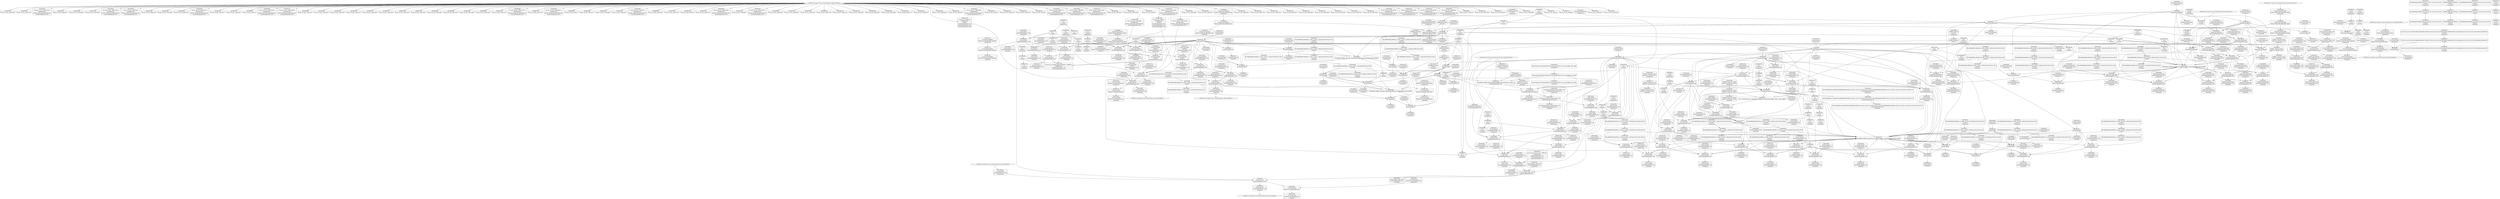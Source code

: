 digraph {
	CE0x4deb790 [shape=record,shape=Mrecord,label="{CE0x4deb790|ipc_has_perm:tmp4|*LoadInst*|security/selinux/hooks.c,5131}"]
	CE0x4e224b0 [shape=record,shape=Mrecord,label="{CE0x4e224b0|_ret_i32_%retval.0,_!dbg_!27728|security/selinux/avc.c,775|*SummSource*}"]
	CE0x4e2af60 [shape=record,shape=Mrecord,label="{CE0x4e2af60|current_sid:tmp9|security/selinux/hooks.c,218|*SummSource*}"]
	CE0x4e34370 [shape=record,shape=Mrecord,label="{CE0x4e34370|i8*_getelementptr_inbounds_(_45_x_i8_,_45_x_i8_*_.str12,_i32_0,_i32_0)|*Constant*|*SummSource*}"]
	CE0x4e2b890 [shape=record,shape=Mrecord,label="{CE0x4e2b890|current_sid:tmp4|security/selinux/hooks.c,218}"]
	CE0x4e17c90 [shape=record,shape=Mrecord,label="{CE0x4e17c90|ipc_has_perm:tmp4|*LoadInst*|security/selinux/hooks.c,5131|*SummSink*}"]
	CE0x4de16b0 [shape=record,shape=Mrecord,label="{CE0x4de16b0|80:_i32,_112:_i8*,_:_CRE_44,45_}"]
	CE0x4de42d0 [shape=record,shape=Mrecord,label="{CE0x4de42d0|80:_i32,_112:_i8*,_:_CRE_56,57_}"]
	CE0x4e22330 [shape=record,shape=Mrecord,label="{CE0x4e22330|avc_has_perm:auditdata|Function::avc_has_perm&Arg::auditdata::|*SummSink*}"]
	CE0x4dcc030 [shape=record,shape=Mrecord,label="{CE0x4dcc030|current_sid:if.end}"]
	CE0x4e17310 [shape=record,shape=Mrecord,label="{CE0x4e17310|current_sid:tmp20|security/selinux/hooks.c,218|*SummSource*}"]
	CE0x4df64c0 [shape=record,shape=Mrecord,label="{CE0x4df64c0|selinux_shm_shmat:and|security/selinux/hooks.c,5374|*SummSink*}"]
	CE0x4e2b900 [shape=record,shape=Mrecord,label="{CE0x4e2b900|current_sid:tmp4|security/selinux/hooks.c,218|*SummSource*}"]
	CE0x4dd38a0 [shape=record,shape=Mrecord,label="{CE0x4dd38a0|80:_i32,_112:_i8*,_:_CRE_96,100_|*MultipleSource*|Function::selinux_shm_shmat&Arg::shp::|security/selinux/hooks.c,5379}"]
	CE0x4e2c240 [shape=record,shape=Mrecord,label="{CE0x4e2c240|i8_1|*Constant*}"]
	CE0x4de7d40 [shape=record,shape=Mrecord,label="{CE0x4de7d40|ipc_has_perm:bb}"]
	CE0x4debd60 [shape=record,shape=Mrecord,label="{CE0x4debd60|i64*_getelementptr_inbounds_(_2_x_i64_,_2_x_i64_*___llvm_gcov_ctr294,_i64_0,_i64_0)|*Constant*|*SummSink*}"]
	CE0x4dfad30 [shape=record,shape=Mrecord,label="{CE0x4dfad30|_call_void_mcount()_#3}"]
	CE0x4dd5940 [shape=record,shape=Mrecord,label="{CE0x4dd5940|80:_i32,_112:_i8*,_:_CRE_3,4_}"]
	CE0x4e1e7c0 [shape=record,shape=Mrecord,label="{CE0x4e1e7c0|ipc_has_perm:sid1|security/selinux/hooks.c,5136|*SummSource*}"]
	CE0x4deaf20 [shape=record,shape=Mrecord,label="{CE0x4deaf20|i64*_getelementptr_inbounds_(_11_x_i64_,_11_x_i64_*___llvm_gcov_ctr125,_i64_0,_i64_1)|*Constant*}"]
	CE0x4ddae30 [shape=record,shape=Mrecord,label="{CE0x4ddae30|selinux_shm_shmat:if.else}"]
	CE0x4dcbe80 [shape=record,shape=Mrecord,label="{CE0x4dcbe80|ipc_has_perm:u|security/selinux/hooks.c,5134}"]
	CE0x4de2850 [shape=record,shape=Mrecord,label="{CE0x4de2850|80:_i32,_112:_i8*,_:_CRE_13,14_}"]
	CE0x4def290 [shape=record,shape=Mrecord,label="{CE0x4def290|_ret_i32_%tmp24,_!dbg_!27742|security/selinux/hooks.c,220|*SummSink*}"]
	CE0x4ddf080 [shape=record,shape=Mrecord,label="{CE0x4ddf080|i64*_getelementptr_inbounds_(_6_x_i64_,_6_x_i64_*___llvm_gcov_ctr316,_i64_0,_i64_4)|*Constant*|*SummSource*}"]
	CE0x4e1aeb0 [shape=record,shape=Mrecord,label="{CE0x4e1aeb0|i8_4|*Constant*}"]
	CE0x4e22170 [shape=record,shape=Mrecord,label="{CE0x4e22170|avc_has_perm:auditdata|Function::avc_has_perm&Arg::auditdata::}"]
	CE0x4e2b710 [shape=record,shape=Mrecord,label="{CE0x4e2b710|i64_0|*Constant*}"]
	CE0x4e277b0 [shape=record,shape=Mrecord,label="{CE0x4e277b0|current_sid:sid|security/selinux/hooks.c,220}"]
	CE0x4dde9b0 [shape=record,shape=Mrecord,label="{CE0x4dde9b0|80:_i32,_112:_i8*,_:_CRE_31,32_}"]
	CE0x4e05090 [shape=record,shape=Mrecord,label="{CE0x4e05090|current_sid:tmp15|security/selinux/hooks.c,218|*SummSource*}"]
	CE0x4dec730 [shape=record,shape=Mrecord,label="{CE0x4dec730|COLLAPSED:_GCMRE___llvm_gcov_ctr125_internal_global_11_x_i64_zeroinitializer:_elem_0:default:}"]
	CE0x4e1df40 [shape=record,shape=Mrecord,label="{CE0x4e1df40|ipc_has_perm:u|security/selinux/hooks.c,5134|*SummSink*}"]
	CE0x4dd5b50 [shape=record,shape=Mrecord,label="{CE0x4dd5b50|80:_i32,_112:_i8*,_:_CRE_5,6_}"]
	"CONST[source:0(mediator),value:0(static)][purpose:{operation}][SnkIdx:3]"
	CE0x4e27d10 [shape=record,shape=Mrecord,label="{CE0x4e27d10|0:_i32,_4:_i32,_8:_i32,_12:_i32,_:_CMRE_4,8_|*MultipleSource*|security/selinux/hooks.c,218|security/selinux/hooks.c,218|security/selinux/hooks.c,220}"]
	CE0x4e042d0 [shape=record,shape=Mrecord,label="{CE0x4e042d0|GLOBAL:__llvm_gcov_ctr125|Global_var:__llvm_gcov_ctr125|*SummSource*}"]
	CE0x4dec040 [shape=record,shape=Mrecord,label="{CE0x4dec040|ipc_has_perm:tmp|*SummSource*}"]
	CE0x4dfebb0 [shape=record,shape=Mrecord,label="{CE0x4dfebb0|current_sid:tmp13|security/selinux/hooks.c,218}"]
	CE0x4ddc5c0 [shape=record,shape=Mrecord,label="{CE0x4ddc5c0|_call_void_mcount()_#3|*SummSource*}"]
	CE0x4df4b20 [shape=record,shape=Mrecord,label="{CE0x4df4b20|selinux_shm_shmat:entry}"]
	CE0x4e2ca40 [shape=record,shape=Mrecord,label="{CE0x4e2ca40|_call_void_lockdep_rcu_suspicious(i8*_getelementptr_inbounds_(_25_x_i8_,_25_x_i8_*_.str3,_i32_0,_i32_0),_i32_218,_i8*_getelementptr_inbounds_(_45_x_i8_,_45_x_i8_*_.str12,_i32_0,_i32_0))_#10,_!dbg_!27727|security/selinux/hooks.c,218|*SummSource*}"]
	CE0x4df6530 [shape=record,shape=Mrecord,label="{CE0x4df6530|i32_0|*Constant*}"]
	CE0x4dcc7f0 [shape=record,shape=Mrecord,label="{CE0x4dcc7f0|ipc_has_perm:call|security/selinux/hooks.c,5129}"]
	CE0x4e02700 [shape=record,shape=Mrecord,label="{CE0x4e02700|current_sid:tmp12|security/selinux/hooks.c,218|*SummSink*}"]
	CE0x4de55c0 [shape=record,shape=Mrecord,label="{CE0x4de55c0|80:_i32,_112:_i8*,_:_CRE_72,73_|*MultipleSource*|Function::selinux_shm_shmat&Arg::shp::|security/selinux/hooks.c,5379}"]
	CE0x4dde7a0 [shape=record,shape=Mrecord,label="{CE0x4dde7a0|selinux_shm_shmat:tmp|*SummSink*}"]
	CE0x4e2c9d0 [shape=record,shape=Mrecord,label="{CE0x4e2c9d0|_call_void_lockdep_rcu_suspicious(i8*_getelementptr_inbounds_(_25_x_i8_,_25_x_i8_*_.str3,_i32_0,_i32_0),_i32_218,_i8*_getelementptr_inbounds_(_45_x_i8_,_45_x_i8_*_.str12,_i32_0,_i32_0))_#10,_!dbg_!27727|security/selinux/hooks.c,218}"]
	CE0x4ddac30 [shape=record,shape=Mrecord,label="{CE0x4ddac30|i64*_getelementptr_inbounds_(_6_x_i64_,_6_x_i64_*___llvm_gcov_ctr316,_i64_0,_i64_5)|*Constant*}"]
	CE0x4e33900 [shape=record,shape=Mrecord,label="{CE0x4e33900|GLOBAL:lockdep_rcu_suspicious|*Constant*|*SummSink*}"]
	CE0x4e25520 [shape=record,shape=Mrecord,label="{CE0x4e25520|i32_78|*Constant*|*SummSource*}"]
	CE0x4de5d80 [shape=record,shape=Mrecord,label="{CE0x4de5d80|80:_i32,_112:_i8*,_:_CRE_88,92_|*MultipleSource*|Function::selinux_shm_shmat&Arg::shp::|security/selinux/hooks.c,5379}"]
	CE0x4dd4120 [shape=record,shape=Mrecord,label="{CE0x4dd4120|80:_i32,_112:_i8*,_:_CRE_128,136_|*MultipleSource*|Function::selinux_shm_shmat&Arg::shp::|security/selinux/hooks.c,5379}"]
	CE0x4e21630 [shape=record,shape=Mrecord,label="{CE0x4e21630|avc_has_perm:tclass|Function::avc_has_perm&Arg::tclass::}"]
	CE0x4de8940 [shape=record,shape=Mrecord,label="{CE0x4de8940|GLOBAL:ipc_has_perm|*Constant*|*SummSource*}"]
	CE0x4de7e70 [shape=record,shape=Mrecord,label="{CE0x4de7e70|ipc_has_perm:bb|*SummSource*}"]
	CE0x4e2b820 [shape=record,shape=Mrecord,label="{CE0x4e2b820|i64_3|*Constant*|*SummSink*}"]
	CE0x4ddd6a0 [shape=record,shape=Mrecord,label="{CE0x4ddd6a0|80:_i32,_112:_i8*,_:_CRE_16,17_}"]
	CE0x4def3a0 [shape=record,shape=Mrecord,label="{CE0x4def3a0|ipc_has_perm:security|security/selinux/hooks.c,5131|*SummSource*}"]
	CE0x4e02160 [shape=record,shape=Mrecord,label="{CE0x4e02160|current_sid:tmp11|security/selinux/hooks.c,218|*SummSource*}"]
	CE0x4e27100 [shape=record,shape=Mrecord,label="{CE0x4e27100|current_sid:tmp23|security/selinux/hooks.c,218|*SummSource*}"]
	CE0x4de8fe0 [shape=record,shape=Mrecord,label="{CE0x4de8fe0|ipc_has_perm:ipc_perms|Function::ipc_has_perm&Arg::ipc_perms::|*SummSink*}"]
	CE0x4de32e0 [shape=record,shape=Mrecord,label="{CE0x4de32e0|80:_i32,_112:_i8*,_:_CRE_23,24_}"]
	CE0x4e2c410 [shape=record,shape=Mrecord,label="{CE0x4e2c410|i8_1|*Constant*|*SummSource*}"]
	CE0x4dedc30 [shape=record,shape=Mrecord,label="{CE0x4dedc30|i64_0|*Constant*}"]
	CE0x4e2d6a0 [shape=record,shape=Mrecord,label="{CE0x4e2d6a0|current_sid:tmp5|security/selinux/hooks.c,218|*SummSource*}"]
	CE0x4e200b0 [shape=record,shape=Mrecord,label="{CE0x4e200b0|ipc_has_perm:call2|security/selinux/hooks.c,5136|*SummSink*}"]
	CE0x4de0c40 [shape=record,shape=Mrecord,label="{CE0x4de0c40|selinux_shm_shmat:bb|*SummSink*}"]
	CE0x4ddd230 [shape=record,shape=Mrecord,label="{CE0x4ddd230|i64*_getelementptr_inbounds_(_2_x_i64_,_2_x_i64_*___llvm_gcov_ctr294,_i64_0,_i64_1)|*Constant*}"]
	CE0x4e254b0 [shape=record,shape=Mrecord,label="{CE0x4e254b0|i32_78|*Constant*|*SummSink*}"]
	CE0x4dcd530 [shape=record,shape=Mrecord,label="{CE0x4dcd530|selinux_shm_shmat:tmp3|security/selinux/hooks.c,5374|*SummSink*}"]
	CE0x4df2740 [shape=record,shape=Mrecord,label="{CE0x4df2740|current_sid:tmp14|security/selinux/hooks.c,218|*SummSource*}"]
	CE0x4e174b0 [shape=record,shape=Mrecord,label="{CE0x4e174b0|current_sid:tmp20|security/selinux/hooks.c,218|*SummSink*}"]
	CE0x4df1750 [shape=record,shape=Mrecord,label="{CE0x4df1750|i32_48|*Constant*}"]
	CE0x6d2ba70 [shape=record,shape=Mrecord,label="{CE0x6d2ba70|i64_2|*Constant*|*SummSink*}"]
	CE0x4e1ef80 [shape=record,shape=Mrecord,label="{CE0x4e1ef80|ipc_has_perm:tmp7|security/selinux/hooks.c,5136}"]
	CE0x4e2ae60 [shape=record,shape=Mrecord,label="{CE0x4e2ae60|current_sid:tmp9|security/selinux/hooks.c,218}"]
	CE0x4dee7f0 [shape=record,shape=Mrecord,label="{CE0x4dee7f0|i64*_getelementptr_inbounds_(_11_x_i64_,_11_x_i64_*___llvm_gcov_ctr125,_i64_0,_i64_0)|*Constant*|*SummSource*}"]
	CE0x4df7940 [shape=record,shape=Mrecord,label="{CE0x4df7940|80:_i32,_112:_i8*,_:_CRE_7,8_}"]
	CE0x4df9d80 [shape=record,shape=Mrecord,label="{CE0x4df9d80|ipc_has_perm:tmp3}"]
	CE0x4dcd4c0 [shape=record,shape=Mrecord,label="{CE0x4dcd4c0|selinux_shm_shmat:tmp4|security/selinux/hooks.c,5374|*SummSource*}"]
	CE0x4df0000 [shape=record,shape=Mrecord,label="{CE0x4df0000|i32_16|*Constant*}"]
	CE0x4dd3050 [shape=record,shape=Mrecord,label="{CE0x4dd3050|selinux_shm_shmat:bb}"]
	CE0x4def190 [shape=record,shape=Mrecord,label="{CE0x4def190|_ret_i32_%tmp24,_!dbg_!27742|security/selinux/hooks.c,220|*SummSource*}"]
	CE0x4e18bf0 [shape=record,shape=Mrecord,label="{CE0x4e18bf0|ipc_has_perm:type|security/selinux/hooks.c,5133}"]
	CE0x4dd44c0 [shape=record,shape=Mrecord,label="{CE0x4dd44c0|80:_i32,_112:_i8*,_:_CRE_144,152_|*MultipleSource*|Function::selinux_shm_shmat&Arg::shp::|security/selinux/hooks.c,5379}"]
	CE0x4e187a0 [shape=record,shape=Mrecord,label="{CE0x4e187a0|ipc_has_perm:tmp5|security/selinux/hooks.c,5131|*SummSink*}"]
	CE0x4e2adc0 [shape=record,shape=Mrecord,label="{CE0x4e2adc0|i64_5|*Constant*|*SummSink*}"]
	"CONST[source:0(mediator),value:2(dynamic)][purpose:{object}][SnkIdx:1]"
	CE0x4df76b0 [shape=record,shape=Mrecord,label="{CE0x4df76b0|80:_i32,_112:_i8*,_:_CRE_29,30_}"]
	CE0x4ddd3e0 [shape=record,shape=Mrecord,label="{CE0x4ddd3e0|ipc_has_perm:ad|security/selinux/hooks.c, 5128}"]
	CE0x4dfa8a0 [shape=record,shape=Mrecord,label="{CE0x4dfa8a0|selinux_shm_shmat:tmp4|security/selinux/hooks.c,5374|*SummSink*}"]
	CE0x4de0000 [shape=record,shape=Mrecord,label="{CE0x4de0000|selinux_shm_shmat:call|security/selinux/hooks.c,5379|*SummSink*}"]
	CE0x4e04140 [shape=record,shape=Mrecord,label="{CE0x4e04140|GLOBAL:__llvm_gcov_ctr125|Global_var:__llvm_gcov_ctr125}"]
	CE0x4e1e4c0 [shape=record,shape=Mrecord,label="{CE0x4e1e4c0|ipc_has_perm:sid1|security/selinux/hooks.c,5136}"]
	CE0x4df3620 [shape=record,shape=Mrecord,label="{CE0x4df3620|selinux_shm_shmat:tmp7|security/selinux/hooks.c,5375|*SummSink*}"]
	CE0x4de8d70 [shape=record,shape=Mrecord,label="{CE0x4de8d70|ipc_has_perm:perms|Function::ipc_has_perm&Arg::perms::}"]
	CE0x4e22b00 [shape=record,shape=Mrecord,label="{CE0x4e22b00|current_sid:call|security/selinux/hooks.c,218|*SummSink*}"]
	CE0x4dcbda0 [shape=record,shape=Mrecord,label="{CE0x4dcbda0|ipc_has_perm:tmp6|*LoadInst*|security/selinux/hooks.c,5134|*SummSink*}"]
	CE0x4dfa130 [shape=record,shape=Mrecord,label="{CE0x4dfa130|current_sid:tmp|*SummSink*}"]
	CE0x4e2abe0 [shape=record,shape=Mrecord,label="{CE0x4e2abe0|current_sid:tmp10|security/selinux/hooks.c,218}"]
	CE0x4e20220 [shape=record,shape=Mrecord,label="{CE0x4e20220|i32_(i32,_i32,_i16,_i32,_%struct.common_audit_data*)*_bitcast_(i32_(i32,_i32,_i16,_i32,_%struct.common_audit_data.495*)*_avc_has_perm_to_i32_(i32,_i32,_i16,_i32,_%struct.common_audit_data*)*)|*Constant*}"]
	CE0x4e33600 [shape=record,shape=Mrecord,label="{CE0x4e33600|i8*_getelementptr_inbounds_(_25_x_i8_,_25_x_i8_*_.str3,_i32_0,_i32_0)|*Constant*|*SummSink*}"]
	CE0x4e1baa0 [shape=record,shape=Mrecord,label="{CE0x4e1baa0|current_sid:tmp18|security/selinux/hooks.c,218|*SummSource*}"]
	CE0x4dedfb0 [shape=record,shape=Mrecord,label="{CE0x4dedfb0|current_sid:tmp2|*SummSink*}"]
	CE0x4e25dc0 [shape=record,shape=Mrecord,label="{CE0x4e25dc0|current_sid:tmp21|security/selinux/hooks.c,218|*SummSource*}"]
	CE0x4dfec90 [shape=record,shape=Mrecord,label="{CE0x4dfec90|current_sid:tmp13|security/selinux/hooks.c,218|*SummSink*}"]
	CE0x4de8ae0 [shape=record,shape=Mrecord,label="{CE0x4de8ae0|ipc_has_perm:entry}"]
	CE0x4de49e0 [shape=record,shape=Mrecord,label="{CE0x4de49e0|80:_i32,_112:_i8*,_:_CRE_62,63_}"]
	CE0x4debfd0 [shape=record,shape=Mrecord,label="{CE0x4debfd0|COLLAPSED:_GCMRE___llvm_gcov_ctr294_internal_global_2_x_i64_zeroinitializer:_elem_0:default:}"]
	CE0x4ddc7e0 [shape=record,shape=Mrecord,label="{CE0x4ddc7e0|_call_void_mcount()_#3|*SummSink*}"]
	CE0x4e092d0 [shape=record,shape=Mrecord,label="{CE0x4e092d0|i64_4|*Constant*|*SummSink*}"]
	CE0x4dfec20 [shape=record,shape=Mrecord,label="{CE0x4dfec20|current_sid:tmp13|security/selinux/hooks.c,218|*SummSource*}"]
	CE0x4df4e20 [shape=record,shape=Mrecord,label="{CE0x4df4e20|i64*_getelementptr_inbounds_(_6_x_i64_,_6_x_i64_*___llvm_gcov_ctr316,_i64_0,_i64_4)|*Constant*}"]
	CE0x4df01a0 [shape=record,shape=Mrecord,label="{CE0x4df01a0|selinux_shm_shmat:tmp9|security/selinux/hooks.c,5377|*SummSource*}"]
	CE0x4e6b800 [shape=record,shape=Mrecord,label="{CE0x4e6b800|GLOBAL:current_task|Global_var:current_task|*SummSink*}"]
	CE0x4e014e0 [shape=record,shape=Mrecord,label="{CE0x4e014e0|current_sid:tmp7|security/selinux/hooks.c,218}"]
	CE0x4e05a70 [shape=record,shape=Mrecord,label="{CE0x4e05a70|current_sid:land.lhs.true|*SummSink*}"]
	CE0x4e08de0 [shape=record,shape=Mrecord,label="{CE0x4e08de0|current_sid:tobool1|security/selinux/hooks.c,218|*SummSink*}"]
	CE0x4e1c920 [shape=record,shape=Mrecord,label="{CE0x4e1c920|_ret_%struct.task_struct*_%tmp4,_!dbg_!27714|./arch/x86/include/asm/current.h,14|*SummSource*}"]
	CE0x4e1beb0 [shape=record,shape=Mrecord,label="{CE0x4e1beb0|current_sid:call4|security/selinux/hooks.c,218|*SummSource*}"]
	CE0x4e1ed90 [shape=record,shape=Mrecord,label="{CE0x4e1ed90|0:_i16,_4:_i32,_:_CRE_0,2_|*MultipleSource*|*LoadInst*|security/selinux/hooks.c,5131|security/selinux/hooks.c,5131|security/selinux/hooks.c,5136}"]
	CE0x4e25640 [shape=record,shape=Mrecord,label="{CE0x4e25640|current_sid:cred|security/selinux/hooks.c,218}"]
	CE0x4de4780 [shape=record,shape=Mrecord,label="{CE0x4de4780|80:_i32,_112:_i8*,_:_CRE_60,61_}"]
	CE0x4e017d0 [shape=record,shape=Mrecord,label="{CE0x4e017d0|current_sid:tmp7|security/selinux/hooks.c,218|*SummSink*}"]
	CE0x4dcb6e0 [shape=record,shape=Mrecord,label="{CE0x4dcb6e0|i32_3|*Constant*|*SummSink*}"]
	CE0x4df6190 [shape=record,shape=Mrecord,label="{CE0x4df6190|selinux_shm_shmat:shp|Function::selinux_shm_shmat&Arg::shp::|*SummSource*}"]
	CE0x4df7020 [shape=record,shape=Mrecord,label="{CE0x4df7020|i64*_getelementptr_inbounds_(_6_x_i64_,_6_x_i64_*___llvm_gcov_ctr316,_i64_0,_i64_3)|*Constant*|*SummSink*}"]
	CE0x4df29f0 [shape=record,shape=Mrecord,label="{CE0x4df29f0|i1_true|*Constant*}"]
	CE0x4e2acf0 [shape=record,shape=Mrecord,label="{CE0x4e2acf0|i64_5|*Constant*|*SummSource*}"]
	CE0x4ddfc80 [shape=record,shape=Mrecord,label="{CE0x4ddfc80|get_current:tmp|*SummSink*}"]
	CE0x4e16d50 [shape=record,shape=Mrecord,label="{CE0x4e16d50|current_sid:tmp19|security/selinux/hooks.c,218|*SummSource*}"]
	"CONST[source:0(mediator),value:2(dynamic)][purpose:{object}][SnkIdx:2]"
	CE0x4e059a0 [shape=record,shape=Mrecord,label="{CE0x4e059a0|current_sid:land.lhs.true|*SummSource*}"]
	CE0x4dd2f30 [shape=record,shape=Mrecord,label="{CE0x4dd2f30|selinux_shm_shmat:tmp1}"]
	CE0x4de3080 [shape=record,shape=Mrecord,label="{CE0x4de3080|80:_i32,_112:_i8*,_:_CRE_21,22_}"]
	CE0x4e08f10 [shape=record,shape=Mrecord,label="{CE0x4e08f10|i64_4|*Constant*}"]
	CE0x4e00d90 [shape=record,shape=Mrecord,label="{CE0x4e00d90|i64_3|*Constant*}"]
	CE0x4df03d0 [shape=record,shape=Mrecord,label="{CE0x4df03d0|i32_48|*Constant*|*SummSink*}"]
	CE0x4deb560 [shape=record,shape=Mrecord,label="{CE0x4deb560|i32_0|*Constant*}"]
	CE0x4e18650 [shape=record,shape=Mrecord,label="{CE0x4e18650|ipc_has_perm:tmp5|security/selinux/hooks.c,5131|*SummSource*}"]
	CE0x4de4090 [shape=record,shape=Mrecord,label="{CE0x4de4090|selinux_shm_shmat:tmp5|security/selinux/hooks.c,5374|*SummSource*}"]
	CE0x4de1dd0 [shape=record,shape=Mrecord,label="{CE0x4de1dd0|80:_i32,_112:_i8*,_:_CRE_50,51_}"]
	"CONST[source:1(input),value:2(dynamic)][purpose:{object}][SrcIdx:2]"
	CE0x4e2a5a0 [shape=record,shape=Mrecord,label="{CE0x4e2a5a0|current_sid:tobool|security/selinux/hooks.c,218|*SummSink*}"]
	CE0x4e41620 [shape=record,shape=Mrecord,label="{CE0x4e41620|get_current:tmp4|./arch/x86/include/asm/current.h,14|*SummSource*}"]
	CE0x4e01360 [shape=record,shape=Mrecord,label="{CE0x4e01360|current_sid:entry|*SummSink*}"]
	CE0x4e2b030 [shape=record,shape=Mrecord,label="{CE0x4e2b030|current_sid:tmp9|security/selinux/hooks.c,218|*SummSink*}"]
	CE0x4e6b670 [shape=record,shape=Mrecord,label="{CE0x4e6b670|GLOBAL:current_task|Global_var:current_task}"]
	CE0x4df7ba0 [shape=record,shape=Mrecord,label="{CE0x4df7ba0|80:_i32,_112:_i8*,_:_CRE_9,10_}"]
	CE0x4e04d10 [shape=record,shape=Mrecord,label="{CE0x4e04d10|i1_true|*Constant*|*SummSink*}"]
	CE0x4e1cbd0 [shape=record,shape=Mrecord,label="{CE0x4e1cbd0|_ret_%struct.task_struct*_%tmp4,_!dbg_!27714|./arch/x86/include/asm/current.h,14|*SummSink*}"]
	CE0x4de5230 [shape=record,shape=Mrecord,label="{CE0x4de5230|80:_i32,_112:_i8*,_:_CRE_69,70_}"]
	CE0x4e33570 [shape=record,shape=Mrecord,label="{CE0x4e33570|i8*_getelementptr_inbounds_(_25_x_i8_,_25_x_i8_*_.str3,_i32_0,_i32_0)|*Constant*|*SummSource*}"]
	CE0x4df71f0 [shape=record,shape=Mrecord,label="{CE0x4df71f0|80:_i32,_112:_i8*,_:_CRE_25,26_}"]
	CE0x4e267a0 [shape=record,shape=Mrecord,label="{CE0x4e267a0|current_sid:security|security/selinux/hooks.c,218|*SummSink*}"]
	CE0x4df6200 [shape=record,shape=Mrecord,label="{CE0x4df6200|selinux_shm_shmat:shp|Function::selinux_shm_shmat&Arg::shp::|*SummSink*}"]
	CE0x4dde390 [shape=record,shape=Mrecord,label="{CE0x4dde390|selinux_shm_shmat:tmp2|security/selinux/hooks.c,5374|*SummSource*}"]
	CE0x4ddec10 [shape=record,shape=Mrecord,label="{CE0x4ddec10|80:_i32,_112:_i8*,_:_CRE_33,34_}"]
	CE0x4df7f80 [shape=record,shape=Mrecord,label="{CE0x4df7f80|80:_i32,_112:_i8*,_:_CRE_38,39_}"]
	CE0x4e00d20 [shape=record,shape=Mrecord,label="{CE0x4e00d20|i64_2|*Constant*}"]
	CE0x4de23c0 [shape=record,shape=Mrecord,label="{CE0x4de23c0|80:_i32,_112:_i8*,_:_CRE_55,56_}"]
	CE0x4e33a20 [shape=record,shape=Mrecord,label="{CE0x4e33a20|i32_218|*Constant*}"]
	CE0x4ddbe00 [shape=record,shape=Mrecord,label="{CE0x4ddbe00|selinux_shm_shmat:tmp10|security/selinux/hooks.c,5379}"]
	CE0x4de8c90 [shape=record,shape=Mrecord,label="{CE0x4de8c90|ipc_has_perm:entry|*SummSink*}"]
	CE0x4e2a610 [shape=record,shape=Mrecord,label="{CE0x4e2a610|current_sid:tobool|security/selinux/hooks.c,218|*SummSource*}"]
	CE0x4e2c110 [shape=record,shape=Mrecord,label="{CE0x4e2c110|current_sid:tmp16|security/selinux/hooks.c,218|*SummSink*}"]
	CE0x4e17880 [shape=record,shape=Mrecord,label="{CE0x4e17880|current_sid:call4|security/selinux/hooks.c,218}"]
	CE0x4e28e00 [shape=record,shape=Mrecord,label="{CE0x4e28e00|i64*_getelementptr_inbounds_(_2_x_i64_,_2_x_i64_*___llvm_gcov_ctr98,_i64_0,_i64_0)|*Constant*}"]
	CE0x4df8bd0 [shape=record,shape=Mrecord,label="{CE0x4df8bd0|ipc_has_perm:tmp2}"]
	CE0x4dcb950 [shape=record,shape=Mrecord,label="{CE0x4dcb950|ipc_has_perm:key|security/selinux/hooks.c,5134|*SummSource*}"]
	CE0x4dcf0d0 [shape=record,shape=Mrecord,label="{CE0x4dcf0d0|i64*_getelementptr_inbounds_(_6_x_i64_,_6_x_i64_*___llvm_gcov_ctr316,_i64_0,_i64_4)|*Constant*|*SummSink*}"]
	CE0x4df9000 [shape=record,shape=Mrecord,label="{CE0x4df9000|current_sid:tmp3|*SummSource*}"]
	CE0x4dd3f80 [shape=record,shape=Mrecord,label="{CE0x4dd3f80|80:_i32,_112:_i8*,_:_CRE_120,128_|*MultipleSource*|Function::selinux_shm_shmat&Arg::shp::|security/selinux/hooks.c,5379}"]
	CE0x4dcb5d0 [shape=record,shape=Mrecord,label="{CE0x4dcb5d0|i32_3|*Constant*}"]
	CE0x4dd3a10 [shape=record,shape=Mrecord,label="{CE0x4dd3a10|80:_i32,_112:_i8*,_:_CRE_100,102_|*MultipleSource*|Function::selinux_shm_shmat&Arg::shp::|security/selinux/hooks.c,5379}"]
	CE0x4e53310 [shape=record,shape=Mrecord,label="{CE0x4e53310|get_current:tmp}"]
	CE0x4dfa910 [shape=record,shape=Mrecord,label="{CE0x4dfa910|selinux_shm_shmat:tmp5|security/selinux/hooks.c,5374}"]
	CE0x4dd5140 [shape=record,shape=Mrecord,label="{CE0x4dd5140|80:_i32,_112:_i8*,_:_CRE_192,200_|*MultipleSource*|Function::selinux_shm_shmat&Arg::shp::|security/selinux/hooks.c,5379}"]
	CE0x4de9470 [shape=record,shape=Mrecord,label="{CE0x4de9470|_ret_i32_%call2,_!dbg_!27728|security/selinux/hooks.c,5136}"]
	CE0x4e33760 [shape=record,shape=Mrecord,label="{CE0x4e33760|GLOBAL:lockdep_rcu_suspicious|*Constant*}"]
	CE0x4e17e00 [shape=record,shape=Mrecord,label="{CE0x4e17e00|ipc_has_perm:tmp5|security/selinux/hooks.c,5131}"]
	CE0x4dd7b40 [shape=record,shape=Mrecord,label="{CE0x4dd7b40|selinux_shm_shmat:if.else|*SummSource*}"]
	"CONST[source:2(external),value:2(dynamic)][purpose:{subject}][SrcIdx:5]"
	CE0x4e28cd0 [shape=record,shape=Mrecord,label="{CE0x4e28cd0|get_current:bb|*SummSink*}"]
	CE0x4de5b20 [shape=record,shape=Mrecord,label="{CE0x4de5b20|80:_i32,_112:_i8*,_:_CRE_84,88_|*MultipleSource*|Function::selinux_shm_shmat&Arg::shp::|security/selinux/hooks.c,5379}"]
	CE0x4df9ae0 [shape=record,shape=Mrecord,label="{CE0x4df9ae0|get_current:tmp2|*SummSink*}"]
	CE0x4dd1010 [shape=record,shape=Mrecord,label="{CE0x4dd1010|selinux_shm_shmat:if.else|*SummSink*}"]
	CE0x4e53380 [shape=record,shape=Mrecord,label="{CE0x4e53380|COLLAPSED:_GCMRE___llvm_gcov_ctr98_internal_global_2_x_i64_zeroinitializer:_elem_0:default:}"]
	CE0x4e09650 [shape=record,shape=Mrecord,label="{CE0x4e09650|current_sid:if.then}"]
	CE0x4e20580 [shape=record,shape=Mrecord,label="{CE0x4e20580|i32_(i32,_i32,_i16,_i32,_%struct.common_audit_data*)*_bitcast_(i32_(i32,_i32,_i16,_i32,_%struct.common_audit_data.495*)*_avc_has_perm_to_i32_(i32,_i32,_i16,_i32,_%struct.common_audit_data*)*)|*Constant*|*SummSink*}"]
	CE0x4dd03a0 [shape=record,shape=Mrecord,label="{CE0x4dd03a0|selinux_shm_shmat:tmp8|security/selinux/hooks.c,5377|*SummSink*}"]
	CE0x4dd92e0 [shape=record,shape=Mrecord,label="{CE0x4dd92e0|selinux_shm_shmat:and|security/selinux/hooks.c,5374}"]
	CE0x4ddab00 [shape=record,shape=Mrecord,label="{CE0x4ddab00|i32_16|*Constant*|*SummSource*}"]
	CE0x4ddfe60 [shape=record,shape=Mrecord,label="{CE0x4ddfe60|80:_i32,_112:_i8*,_:_CRE_2,3_}"]
	CE0x4e22850 [shape=record,shape=Mrecord,label="{CE0x4e22850|current_sid:if.end|*SummSink*}"]
	"CONST[source:0(mediator),value:2(dynamic)][purpose:{subject}][SrcIdx:6]"
	CE0x4e2a470 [shape=record,shape=Mrecord,label="{CE0x4e2a470|current_sid:tobool|security/selinux/hooks.c,218}"]
	CE0x4e221e0 [shape=record,shape=Mrecord,label="{CE0x4e221e0|avc_has_perm:auditdata|Function::avc_has_perm&Arg::auditdata::|*SummSource*}"]
	CE0x4ddeae0 [shape=record,shape=Mrecord,label="{CE0x4ddeae0|80:_i32,_112:_i8*,_:_CRE_32,33_}"]
	CE0x4de77e0 [shape=record,shape=Mrecord,label="{CE0x4de77e0|_ret_i32_%call,_!dbg_!27724|security/selinux/hooks.c,5379|*SummSource*}"]
	CE0x4e27910 [shape=record,shape=Mrecord,label="{CE0x4e27910|current_sid:sid|security/selinux/hooks.c,220|*SummSink*}"]
	CE0x4df8e50 [shape=record,shape=Mrecord,label="{CE0x4df8e50|current_sid:tmp3}"]
	CE0x4e26360 [shape=record,shape=Mrecord,label="{CE0x4e26360|i32_22|*Constant*|*SummSink*}"]
	CE0x4e19100 [shape=record,shape=Mrecord,label="{CE0x4e19100|0:_i8,_8:_i32,_24:_%struct.selinux_audit_data*,_:_SCMRE_0,1_|*MultipleSource*|security/selinux/hooks.c, 5128|security/selinux/hooks.c,5133}"]
	CE0x4e05b60 [shape=record,shape=Mrecord,label="{CE0x4e05b60|current_sid:land.lhs.true2}"]
	"CONST[source:2(external),value:0(static)][purpose:{operation}][SrcIdx:1]"
	CE0x618c810 [shape=record,shape=Mrecord,label="{CE0x618c810|i64_2|*Constant*}"]
	CE0x4e16c20 [shape=record,shape=Mrecord,label="{CE0x4e16c20|i64*_getelementptr_inbounds_(_11_x_i64_,_11_x_i64_*___llvm_gcov_ctr125,_i64_0,_i64_10)|*Constant*}"]
	CE0x4e03cc0 [shape=record,shape=Mrecord,label="{CE0x4e03cc0|current_sid:tmp15|security/selinux/hooks.c,218}"]
	CE0x4df8cb0 [shape=record,shape=Mrecord,label="{CE0x4df8cb0|ipc_has_perm:tmp2|*SummSink*}"]
	CE0x4dd3db0 [shape=record,shape=Mrecord,label="{CE0x4dd3db0|80:_i32,_112:_i8*,_:_CRE_112,120_|*MultipleSource*|Function::selinux_shm_shmat&Arg::shp::|security/selinux/hooks.c,5379}"]
	CE0x4e28680 [shape=record,shape=Mrecord,label="{CE0x4e28680|current_sid:tmp24|security/selinux/hooks.c,220}"]
	CE0x4df8310 [shape=record,shape=Mrecord,label="{CE0x4df8310|80:_i32,_112:_i8*,_:_CRE_41,42_}"]
	CE0x4df28c0 [shape=record,shape=Mrecord,label="{CE0x4df28c0|current_sid:tmp14|security/selinux/hooks.c,218|*SummSink*}"]
	CE0x4dead70 [shape=record,shape=Mrecord,label="{CE0x4dead70|i64*_getelementptr_inbounds_(_2_x_i64_,_2_x_i64_*___llvm_gcov_ctr294,_i64_0,_i64_1)|*Constant*|*SummSink*}"]
	CE0x4de04b0 [shape=record,shape=Mrecord,label="{CE0x4de04b0|get_current:tmp1|*SummSink*}"]
	CE0x4e1b150 [shape=record,shape=Mrecord,label="{CE0x4e1b150|i8_4|*Constant*|*SummSink*}"]
	CE0x4e33320 [shape=record,shape=Mrecord,label="{CE0x4e33320|i8*_getelementptr_inbounds_(_25_x_i8_,_25_x_i8_*_.str3,_i32_0,_i32_0)|*Constant*}"]
	CE0x4de8e90 [shape=record,shape=Mrecord,label="{CE0x4de8e90|ipc_has_perm:ipc_perms|Function::ipc_has_perm&Arg::ipc_perms::}"]
	CE0x4dea700 [shape=record,shape=Mrecord,label="{CE0x4dea700|current_sid:if.then|*SummSource*}"]
	CE0x4de5100 [shape=record,shape=Mrecord,label="{CE0x4de5100|80:_i32,_112:_i8*,_:_CRE_68,69_}"]
	CE0x4e26c70 [shape=record,shape=Mrecord,label="{CE0x4e26c70|current_sid:tmp22|security/selinux/hooks.c,218|*SummSource*}"]
	CE0x4e21190 [shape=record,shape=Mrecord,label="{CE0x4e21190|avc_has_perm:tsid|Function::avc_has_perm&Arg::tsid::}"]
	CE0x4deb140 [shape=record,shape=Mrecord,label="{CE0x4deb140|current_sid:tmp1|*SummSink*}"]
	CE0x4df1580 [shape=record,shape=Mrecord,label="{CE0x4df1580|80:_i32,_112:_i8*,_:_CRE_0,1_}"]
	CE0x4df7a70 [shape=record,shape=Mrecord,label="{CE0x4df7a70|80:_i32,_112:_i8*,_:_CRE_8,9_}"]
	CE0x4ddefa0 [shape=record,shape=Mrecord,label="{CE0x4ddefa0|80:_i32,_112:_i8*,_:_CRE_36,37_}"]
	CE0x4de2f50 [shape=record,shape=Mrecord,label="{CE0x4de2f50|80:_i32,_112:_i8*,_:_CRE_20,21_}"]
	CE0x4e21dc0 [shape=record,shape=Mrecord,label="{CE0x4e21dc0|avc_has_perm:requested|Function::avc_has_perm&Arg::requested::|*SummSource*}"]
	CE0x4deaa70 [shape=record,shape=Mrecord,label="{CE0x4deaa70|current_sid:bb|*SummSink*}"]
	CE0x4e20450 [shape=record,shape=Mrecord,label="{CE0x4e20450|i32_(i32,_i32,_i16,_i32,_%struct.common_audit_data*)*_bitcast_(i32_(i32,_i32,_i16,_i32,_%struct.common_audit_data.495*)*_avc_has_perm_to_i32_(i32,_i32,_i16,_i32,_%struct.common_audit_data*)*)|*Constant*|*SummSource*}"]
	CE0x4e33890 [shape=record,shape=Mrecord,label="{CE0x4e33890|GLOBAL:lockdep_rcu_suspicious|*Constant*|*SummSource*}"]
	CE0x4de4230 [shape=record,shape=Mrecord,label="{CE0x4de4230|i64*_getelementptr_inbounds_(_6_x_i64_,_6_x_i64_*___llvm_gcov_ctr316,_i64_0,_i64_3)|*Constant*|*SummSource*}"]
	CE0x4e1fb10 [shape=record,shape=Mrecord,label="{CE0x4e1fb10|ipc_has_perm:tmp8|security/selinux/hooks.c,5136|*SummSource*}"]
	CE0x4defac0 [shape=record,shape=Mrecord,label="{CE0x4defac0|i64*_getelementptr_inbounds_(_6_x_i64_,_6_x_i64_*___llvm_gcov_ctr316,_i64_0,_i64_3)|*Constant*}"]
	CE0x4e082b0 [shape=record,shape=Mrecord,label="{CE0x4e082b0|GLOBAL:current_sid.__warned|Global_var:current_sid.__warned}"]
	CE0x4e05d40 [shape=record,shape=Mrecord,label="{CE0x4e05d40|current_sid:land.lhs.true2|*SummSink*}"]
	CE0x4e018c0 [shape=record,shape=Mrecord,label="{CE0x4e018c0|ipc_has_perm:tmp1}"]
	CE0x4ded3e0 [shape=record,shape=Mrecord,label="{CE0x4ded3e0|i32_4096|*Constant*|*SummSource*}"]
	CE0x4de4b10 [shape=record,shape=Mrecord,label="{CE0x4de4b10|80:_i32,_112:_i8*,_:_CRE_63,64_}"]
	CE0x4de43f0 [shape=record,shape=Mrecord,label="{CE0x4de43f0|80:_i32,_112:_i8*,_:_CRE_57,58_}"]
	CE0x4e095b0 [shape=record,shape=Mrecord,label="{CE0x4e095b0|current_sid:do.end|*SummSink*}"]
	CE0x5ab9ef0 [shape=record,shape=Mrecord,label="{CE0x5ab9ef0|selinux_shm_shmat:tmp11|security/selinux/hooks.c,5379|*SummSource*}"]
	CE0x4dd3270 [shape=record,shape=Mrecord,label="{CE0x4dd3270|selinux_shm_shmat:if.end}"]
	CE0x4e26730 [shape=record,shape=Mrecord,label="{CE0x4e26730|current_sid:security|security/selinux/hooks.c,218|*SummSource*}"]
	CE0x4e1bfe0 [shape=record,shape=Mrecord,label="{CE0x4e1bfe0|current_sid:call4|security/selinux/hooks.c,218|*SummSink*}"]
	CE0x4dd9a20 [shape=record,shape=Mrecord,label="{CE0x4dd9a20|ipc_has_perm:call|security/selinux/hooks.c,5129|*SummSource*}"]
	CE0x4de69f0 [shape=record,shape=Mrecord,label="{CE0x4de69f0|ipc_has_perm:tmp3|*SummSource*}"]
	CE0x4e1b6a0 [shape=record,shape=Mrecord,label="{CE0x4e1b6a0|current_sid:tmp17|security/selinux/hooks.c,218|*SummSink*}"]
	CE0x4ddaa90 [shape=record,shape=Mrecord,label="{CE0x4ddaa90|i32_16|*Constant*|*SummSink*}"]
	CE0x4deab80 [shape=record,shape=Mrecord,label="{CE0x4deab80|get_current:tmp3|*SummSink*}"]
	CE0x4dd42f0 [shape=record,shape=Mrecord,label="{CE0x4dd42f0|80:_i32,_112:_i8*,_:_CRE_136,144_|*MultipleSource*|Function::selinux_shm_shmat&Arg::shp::|security/selinux/hooks.c,5379}"]
	CE0x4de0940 [shape=record,shape=Mrecord,label="{CE0x4de0940|get_current:tmp1|*SummSource*}"]
	CE0x4dcc750 [shape=record,shape=Mrecord,label="{CE0x4dcc750|_call_void_mcount()_#3|*SummSink*}"]
	CE0x4dd91b0 [shape=record,shape=Mrecord,label="{CE0x4dd91b0|i32_4096|*Constant*|*SummSink*}"]
	CE0x4dcbd10 [shape=record,shape=Mrecord,label="{CE0x4dcbd10|ipc_has_perm:tmp6|*LoadInst*|security/selinux/hooks.c,5134|*SummSource*}"]
	CE0x4e45670 [shape=record,shape=Mrecord,label="{CE0x4e45670|%struct.task_struct*_(%struct.task_struct**)*_asm_movq_%gs:$_1:P_,$0_,_r,im,_dirflag_,_fpsr_,_flags_|*SummSink*}"]
	CE0x4e26af0 [shape=record,shape=Mrecord,label="{CE0x4e26af0|current_sid:tmp22|security/selinux/hooks.c,218}"]
	CE0x4de9ff0 [shape=record,shape=Mrecord,label="{CE0x4de9ff0|i64*_getelementptr_inbounds_(_11_x_i64_,_11_x_i64_*___llvm_gcov_ctr125,_i64_0,_i64_1)|*Constant*|*SummSink*}"]
	CE0x4e1e210 [shape=record,shape=Mrecord,label="{CE0x4e1e210|ipc_has_perm:ipc_id|security/selinux/hooks.c,5134|*SummSource*}"]
	CE0x4e217d0 [shape=record,shape=Mrecord,label="{CE0x4e217d0|avc_has_perm:tclass|Function::avc_has_perm&Arg::tclass::|*SummSource*}"]
	CE0x4df81e0 [shape=record,shape=Mrecord,label="{CE0x4df81e0|80:_i32,_112:_i8*,_:_CRE_40,41_}"]
	CE0x4de9860 [shape=record,shape=Mrecord,label="{CE0x4de9860|_ret_i32_%call2,_!dbg_!27728|security/selinux/hooks.c,5136|*SummSink*}"]
	CE0x4de4650 [shape=record,shape=Mrecord,label="{CE0x4de4650|80:_i32,_112:_i8*,_:_CRE_59,60_}"]
	CE0x4ddc850 [shape=record,shape=Mrecord,label="{CE0x4ddc850|i32_4096|*Constant*}"]
	CE0x4de89b0 [shape=record,shape=Mrecord,label="{CE0x4de89b0|GLOBAL:ipc_has_perm|*Constant*|*SummSink*}"]
	CE0x4deec00 [shape=record,shape=Mrecord,label="{CE0x4deec00|get_current:tmp4|./arch/x86/include/asm/current.h,14}"]
	CE0x4df0440 [shape=record,shape=Mrecord,label="{CE0x4df0440|selinux_shm_shmat:perms.0}"]
	CE0x4de1b70 [shape=record,shape=Mrecord,label="{CE0x4de1b70|80:_i32,_112:_i8*,_:_CRE_48,49_}"]
	CE0x4dfa3e0 [shape=record,shape=Mrecord,label="{CE0x4dfa3e0|i64*_getelementptr_inbounds_(_2_x_i64_,_2_x_i64_*___llvm_gcov_ctr294,_i64_0,_i64_0)|*Constant*|*SummSource*}"]
	CE0x4e25ef0 [shape=record,shape=Mrecord,label="{CE0x4e25ef0|i32_22|*Constant*}"]
	CE0x4e21080 [shape=record,shape=Mrecord,label="{CE0x4e21080|avc_has_perm:ssid|Function::avc_has_perm&Arg::ssid::|*SummSink*}"]
	CE0x4dd0050 [shape=record,shape=Mrecord,label="{CE0x4dd0050|i64*_getelementptr_inbounds_(_6_x_i64_,_6_x_i64_*___llvm_gcov_ctr316,_i64_0,_i64_0)|*Constant*|*SummSink*}"]
	CE0x4dd4da0 [shape=record,shape=Mrecord,label="{CE0x4dd4da0|80:_i32,_112:_i8*,_:_CRE_176,184_|*MultipleSource*|Function::selinux_shm_shmat&Arg::shp::|security/selinux/hooks.c,5379}"]
	CE0x4de6450 [shape=record,shape=Mrecord,label="{CE0x4de6450|current_sid:tobool1|security/selinux/hooks.c,218}"]
	CE0x4e258d0 [shape=record,shape=Mrecord,label="{CE0x4e258d0|current_sid:cred|security/selinux/hooks.c,218|*SummSink*}"]
	CE0x4e2d630 [shape=record,shape=Mrecord,label="{CE0x4e2d630|current_sid:tmp5|security/selinux/hooks.c,218}"]
	CE0x4df4e90 [shape=record,shape=Mrecord,label="{CE0x4df4e90|selinux_shm_shmat:tmp7|security/selinux/hooks.c,5375}"]
	CE0x4df8720 [shape=record,shape=Mrecord,label="{CE0x4df8720|current_sid:tmp6|security/selinux/hooks.c,218|*SummSource*}"]
	CE0x4de0de0 [shape=record,shape=Mrecord,label="{CE0x4de0de0|i64_1|*Constant*}"]
	CE0x4dd8320 [shape=record,shape=Mrecord,label="{CE0x4dd8320|selinux_shm_shmat:entry|*SummSource*}"]
	CE0x4de5f50 [shape=record,shape=Mrecord,label="{CE0x4de5f50|80:_i32,_112:_i8*,_:_CRE_92,96_|*MultipleSource*|Function::selinux_shm_shmat&Arg::shp::|security/selinux/hooks.c,5379}"]
	CE0x4deeb60 [shape=record,shape=Mrecord,label="{CE0x4deeb60|_call_void_mcount()_#3|*SummSink*}"]
	CE0x4de6330 [shape=record,shape=Mrecord,label="{CE0x4de6330|current_sid:tmp8|security/selinux/hooks.c,218|*SummSource*}"]
	CE0x4e02970 [shape=record,shape=Mrecord,label="{CE0x4e02970|current_sid:do.body}"]
	CE0x6ad9810 [shape=record,shape=Mrecord,label="{CE0x6ad9810|i32_0|*Constant*|*SummSink*}"]
	CE0x4e22670 [shape=record,shape=Mrecord,label="{CE0x4e22670|_ret_i32_%retval.0,_!dbg_!27728|security/selinux/avc.c,775|*SummSink*}"]
	CE0x4e2d900 [shape=record,shape=Mrecord,label="{CE0x4e2d900|current_sid:tmp5|security/selinux/hooks.c,218|*SummSink*}"]
	CE0x4df0530 [shape=record,shape=Mrecord,label="{CE0x4df0530|selinux_shm_shmat:perms.0|*SummSource*}"]
	"CONST[source:0(mediator),value:0(static)][purpose:{operation}][SrcIdx:4]"
	CE0x4dfa370 [shape=record,shape=Mrecord,label="{CE0x4dfa370|i64*_getelementptr_inbounds_(_2_x_i64_,_2_x_i64_*___llvm_gcov_ctr294,_i64_0,_i64_0)|*Constant*}"]
	CE0x4e03910 [shape=record,shape=Mrecord,label="{CE0x4e03910|i64*_getelementptr_inbounds_(_11_x_i64_,_11_x_i64_*___llvm_gcov_ctr125,_i64_0,_i64_8)|*Constant*|*SummSource*}"]
	CE0x4e20fe0 [shape=record,shape=Mrecord,label="{CE0x4e20fe0|avc_has_perm:ssid|Function::avc_has_perm&Arg::ssid::|*SummSource*}"]
	CE0x4e28810 [shape=record,shape=Mrecord,label="{CE0x4e28810|current_sid:tmp24|security/selinux/hooks.c,220|*SummSource*}"]
	CE0x4dccc80 [shape=record,shape=Mrecord,label="{CE0x4dccc80|i32_10|*Constant*|*SummSource*}"]
	CE0x4e26150 [shape=record,shape=Mrecord,label="{CE0x4e26150|i32_22|*Constant*|*SummSource*}"]
	CE0x4df92f0 [shape=record,shape=Mrecord,label="{CE0x4df92f0|GLOBAL:current_sid|*Constant*}"]
	CE0x4dec7a0 [shape=record,shape=Mrecord,label="{CE0x4dec7a0|current_sid:tmp|*SummSource*}"]
	CE0x4de08d0 [shape=record,shape=Mrecord,label="{CE0x4de08d0|get_current:tmp1}"]
	CE0x4de2160 [shape=record,shape=Mrecord,label="{CE0x4de2160|80:_i32,_112:_i8*,_:_CRE_53,54_}"]
	CE0x4e1f8e0 [shape=record,shape=Mrecord,label="{CE0x4e1f8e0|ipc_has_perm:tmp8|security/selinux/hooks.c,5136}"]
	CE0x4ded4b0 [shape=record,shape=Mrecord,label="{CE0x4ded4b0|selinux_shm_shmat:shmflg|Function::selinux_shm_shmat&Arg::shmflg::|*SummSource*}"]
	CE0x4e1d4f0 [shape=record,shape=Mrecord,label="{CE0x4e1d4f0|GLOBAL:current_sid.__warned|Global_var:current_sid.__warned|*SummSource*}"]
	CE0x4dee240 [shape=record,shape=Mrecord,label="{CE0x4dee240|i32_1|*Constant*}"]
	CE0x4e064d0 [shape=record,shape=Mrecord,label="{CE0x4e064d0|current_sid:call|security/selinux/hooks.c,218|*SummSource*}"]
	CE0x4ddd170 [shape=record,shape=Mrecord,label="{CE0x4ddd170|i32_1|*Constant*|*SummSource*}"]
	CE0x4dea9d0 [shape=record,shape=Mrecord,label="{CE0x4dea9d0|current_sid:bb|*SummSource*}"]
	CE0x4de0720 [shape=record,shape=Mrecord,label="{CE0x4de0720|selinux_shm_shmat:tmp3|security/selinux/hooks.c,5374|*SummSource*}"]
	CE0x4de17e0 [shape=record,shape=Mrecord,label="{CE0x4de17e0|80:_i32,_112:_i8*,_:_CRE_45,46_}"]
	CE0x4e2b9d0 [shape=record,shape=Mrecord,label="{CE0x4e2b9d0|current_sid:tmp4|security/selinux/hooks.c,218|*SummSink*}"]
	CE0x4e170b0 [shape=record,shape=Mrecord,label="{CE0x4e170b0|i64*_getelementptr_inbounds_(_11_x_i64_,_11_x_i64_*___llvm_gcov_ctr125,_i64_0,_i64_10)|*Constant*|*SummSink*}"]
	CE0x4e18f10 [shape=record,shape=Mrecord,label="{CE0x4e18f10|ipc_has_perm:type|security/selinux/hooks.c,5133|*SummSink*}"]
	CE0x4e04e40 [shape=record,shape=Mrecord,label="{CE0x4e04e40|i64*_getelementptr_inbounds_(_11_x_i64_,_11_x_i64_*___llvm_gcov_ctr125,_i64_0,_i64_8)|*Constant*|*SummSink*}"]
	CE0x4de7070 [shape=record,shape=Mrecord,label="{CE0x4de7070|selinux_shm_shmat:call|security/selinux/hooks.c,5379|*SummSource*}"]
	CE0x4e061c0 [shape=record,shape=Mrecord,label="{CE0x4e061c0|current_sid:call|security/selinux/hooks.c,218}"]
	CE0x4ddee70 [shape=record,shape=Mrecord,label="{CE0x4ddee70|80:_i32,_112:_i8*,_:_CRE_35,36_}"]
	CE0x4dd3be0 [shape=record,shape=Mrecord,label="{CE0x4dd3be0|80:_i32,_112:_i8*,_:_CRE_104,112_|*MultipleSource*|Function::selinux_shm_shmat&Arg::shp::|security/selinux/hooks.c,5379}"]
	CE0x4e1c890 [shape=record,shape=Mrecord,label="{CE0x4e1c890|get_current:entry|*SummSink*}"]
	CE0x4e21a70 [shape=record,shape=Mrecord,label="{CE0x4e21a70|_ret_i32_%retval.0,_!dbg_!27728|security/selinux/avc.c,775}"]
	CE0x4dec6c0 [shape=record,shape=Mrecord,label="{CE0x4dec6c0|current_sid:tmp}"]
	CE0x4e343e0 [shape=record,shape=Mrecord,label="{CE0x4e343e0|i8*_getelementptr_inbounds_(_45_x_i8_,_45_x_i8_*_.str12,_i32_0,_i32_0)|*Constant*|*SummSink*}"]
	"CONST[source:1(input),value:2(dynamic)][purpose:{operation}][SrcIdx:3]"
	CE0x4de0cb0 [shape=record,shape=Mrecord,label="{CE0x4de0cb0|i64*_getelementptr_inbounds_(_6_x_i64_,_6_x_i64_*___llvm_gcov_ctr316,_i64_0,_i64_0)|*Constant*}"]
	CE0x4dfada0 [shape=record,shape=Mrecord,label="{CE0x4dfada0|_call_void_mcount()_#3|*SummSource*}"]
	CE0x4de99d0 [shape=record,shape=Mrecord,label="{CE0x4de99d0|ipc_has_perm:bb|*SummSink*}"]
	CE0x4e280a0 [shape=record,shape=Mrecord,label="{CE0x4e280a0|i64*_getelementptr_inbounds_(_2_x_i64_,_2_x_i64_*___llvm_gcov_ctr98,_i64_0,_i64_0)|*Constant*|*SummSink*}"]
	CE0x4e05410 [shape=record,shape=Mrecord,label="{CE0x4e05410|current_sid:tmp16|security/selinux/hooks.c,218}"]
	CE0x4e34880 [shape=record,shape=Mrecord,label="{CE0x4e34880|i64*_getelementptr_inbounds_(_11_x_i64_,_11_x_i64_*___llvm_gcov_ctr125,_i64_0,_i64_9)|*Constant*|*SummSource*}"]
	CE0x4dfacc0 [shape=record,shape=Mrecord,label="{CE0x4dfacc0|selinux_shm_shmat:tmp1|*SummSink*}"]
	CE0x4de9d40 [shape=record,shape=Mrecord,label="{CE0x4de9d40|ipc_has_perm:tmp|*SummSink*}"]
	CE0x4dedf40 [shape=record,shape=Mrecord,label="{CE0x4dedf40|current_sid:tmp2|*SummSource*}"]
	CE0x4e1f800 [shape=record,shape=Mrecord,label="{CE0x4e1f800|ipc_has_perm:sclass|security/selinux/hooks.c,5136|*SummSink*}"]
	CE0x4e1e930 [shape=record,shape=Mrecord,label="{CE0x4e1e930|ipc_has_perm:sid1|security/selinux/hooks.c,5136|*SummSink*}"]
	CE0x4df7320 [shape=record,shape=Mrecord,label="{CE0x4df7320|80:_i32,_112:_i8*,_:_CRE_26,27_}"]
	CE0x4df2bc0 [shape=record,shape=Mrecord,label="{CE0x4df2bc0|i1_true|*Constant*|*SummSource*}"]
	CE0x4e00f80 [shape=record,shape=Mrecord,label="{CE0x4e00f80|GLOBAL:current_sid|*Constant*|*SummSource*}"]
	CE0x4df77e0 [shape=record,shape=Mrecord,label="{CE0x4df77e0|80:_i32,_112:_i8*,_:_CRE_30,31_}"]
	CE0x46a90e0 [shape=record,shape=Mrecord,label="{CE0x46a90e0|i64_0|*Constant*|*SummSource*}"]
	CE0x4deded0 [shape=record,shape=Mrecord,label="{CE0x4deded0|current_sid:tmp2}"]
	CE0x4e1dd80 [shape=record,shape=Mrecord,label="{CE0x4e1dd80|ipc_has_perm:u|security/selinux/hooks.c,5134|*SummSource*}"]
	CE0x4df6330 [shape=record,shape=Mrecord,label="{CE0x4df6330|selinux_shm_shmat:shm_perm|security/selinux/hooks.c,5379}"]
	CE0x4df34b0 [shape=record,shape=Mrecord,label="{CE0x4df34b0|selinux_shm_shmat:tmp7|security/selinux/hooks.c,5375|*SummSource*}"]
	CE0x5aba060 [shape=record,shape=Mrecord,label="{CE0x5aba060|selinux_shm_shmat:tmp11|security/selinux/hooks.c,5379|*SummSink*}"]
	CE0x4e34a10 [shape=record,shape=Mrecord,label="{CE0x4e34a10|current_sid:tmp17|security/selinux/hooks.c,218}"]
	CE0x618c910 [shape=record,shape=Mrecord,label="{CE0x618c910|selinux_shm_shmat:tobool|security/selinux/hooks.c,5374|*SummSource*}"]
	CE0x4ddfd20 [shape=record,shape=Mrecord,label="{CE0x4ddfd20|80:_i32,_112:_i8*,_:_CRE_1,2_}"]
	CE0x4dde810 [shape=record,shape=Mrecord,label="{CE0x4dde810|i64_1|*Constant*|*SummSource*}"]
	CE0x4df9a00 [shape=record,shape=Mrecord,label="{CE0x4df9a00|get_current:tmp2}"]
	CE0x4df0310 [shape=record,shape=Mrecord,label="{CE0x4df0310|selinux_shm_shmat:tmp9|security/selinux/hooks.c,5377|*SummSink*}"]
	CE0x4e04400 [shape=record,shape=Mrecord,label="{CE0x4e04400|GLOBAL:__llvm_gcov_ctr125|Global_var:__llvm_gcov_ctr125|*SummSink*}"]
	"CONST[source:0(mediator),value:2(dynamic)][purpose:{subject}][SnkIdx:0]"
	CE0x4ddc380 [shape=record,shape=Mrecord,label="{CE0x4ddc380|_call_void_mcount()_#3}"]
	CE0x4e1e320 [shape=record,shape=Mrecord,label="{CE0x4e1e320|ipc_has_perm:ipc_id|security/selinux/hooks.c,5134|*SummSink*}"]
	CE0x4e1d620 [shape=record,shape=Mrecord,label="{CE0x4e1d620|current_sid:tmp8|security/selinux/hooks.c,218}"]
	CE0x4e25fe0 [shape=record,shape=Mrecord,label="{CE0x4e25fe0|current_sid:tmp21|security/selinux/hooks.c,218|*SummSink*}"]
	CE0x4df45d0 [shape=record,shape=Mrecord,label="{CE0x4df45d0|selinux_shm_shmat:if.then}"]
	CE0x4dee9d0 [shape=record,shape=Mrecord,label="{CE0x4dee9d0|i64*_getelementptr_inbounds_(_11_x_i64_,_11_x_i64_*___llvm_gcov_ctr125,_i64_0,_i64_0)|*Constant*|*SummSink*}"]
	CE0x4de8f00 [shape=record,shape=Mrecord,label="{CE0x4de8f00|ipc_has_perm:ipc_perms|Function::ipc_has_perm&Arg::ipc_perms::|*SummSource*}"]
	CE0x4dd7cf0 [shape=record,shape=Mrecord,label="{CE0x4dd7cf0|selinux_shm_shmat:entry|*SummSink*}"]
	CE0x4ded520 [shape=record,shape=Mrecord,label="{CE0x4ded520|selinux_shm_shmat:shmflg|Function::selinux_shm_shmat&Arg::shmflg::}"]
	CE0x4dcb640 [shape=record,shape=Mrecord,label="{CE0x4dcb640|i32_3|*Constant*|*SummSource*}"]
	CE0x4df0bf0 [shape=record,shape=Mrecord,label="{CE0x4df0bf0|selinux_shm_shmat:tmp2|security/selinux/hooks.c,5374|*SummSink*}"]
	CE0x4dd2fe0 [shape=record,shape=Mrecord,label="{CE0x4dd2fe0|selinux_shm_shmat:if.then|*SummSink*}"]
	CE0x4df0cb0 [shape=record,shape=Mrecord,label="{CE0x4df0cb0|GLOBAL:__llvm_gcov_ctr316|Global_var:__llvm_gcov_ctr316}"]
	CE0x4e26ee0 [shape=record,shape=Mrecord,label="{CE0x4e26ee0|current_sid:tmp22|security/selinux/hooks.c,218|*SummSink*}"]
	CE0x4defb60 [shape=record,shape=Mrecord,label="{CE0x4defb60|selinux_shm_shmat:tmp3|security/selinux/hooks.c,5374}"]
	CE0x4e27410 [shape=record,shape=Mrecord,label="{CE0x4e27410|i32_1|*Constant*}"]
	CE0x4dd4660 [shape=record,shape=Mrecord,label="{CE0x4dd4660|80:_i32,_112:_i8*,_:_CRE_152,160_|*MultipleSource*|Function::selinux_shm_shmat&Arg::shp::|security/selinux/hooks.c,5379}"]
	CE0x4dd5310 [shape=record,shape=Mrecord,label="{CE0x4dd5310|80:_i32,_112:_i8*,_:_CRE_200,208_|*MultipleSource*|Function::selinux_shm_shmat&Arg::shp::|security/selinux/hooks.c,5379}"]
	CE0x4df3c10 [shape=record,shape=Mrecord,label="{CE0x4df3c10|selinux_shm_shmat:tmp10|security/selinux/hooks.c,5379|*SummSink*}"]
	CE0x4e09440 [shape=record,shape=Mrecord,label="{CE0x4e09440|current_sid:do.end}"]
	CE0x4e22bc0 [shape=record,shape=Mrecord,label="{CE0x4e22bc0|i32_0|*Constant*}"]
	CE0x4de2980 [shape=record,shape=Mrecord,label="{CE0x4de2980|80:_i32,_112:_i8*,_:_CRE_14,15_}"]
	CE0x4e02ac0 [shape=record,shape=Mrecord,label="{CE0x4e02ac0|current_sid:do.body|*SummSource*}"]
	CE0x4e1b270 [shape=record,shape=Mrecord,label="{CE0x4e1b270|i64*_getelementptr_inbounds_(_11_x_i64_,_11_x_i64_*___llvm_gcov_ctr125,_i64_0,_i64_9)|*Constant*|*SummSink*}"]
	CE0x4e011c0 [shape=record,shape=Mrecord,label="{CE0x4e011c0|current_sid:entry}"]
	CE0x4e6b280 [shape=record,shape=Mrecord,label="{CE0x4e6b280|get_current:tmp|*SummSource*}"]
	CE0x4df70f0 [shape=record,shape=Mrecord,label="{CE0x4df70f0|80:_i32,_112:_i8*,_:_CRE_24,25_}"]
	CE0x4e1c6c0 [shape=record,shape=Mrecord,label="{CE0x4e1c6c0|get_current:entry}"]
	CE0x4e02ff0 [shape=record,shape=Mrecord,label="{CE0x4e02ff0|i64*_getelementptr_inbounds_(_2_x_i64_,_2_x_i64_*___llvm_gcov_ctr98,_i64_0,_i64_1)|*Constant*}"]
	CE0x4e25c40 [shape=record,shape=Mrecord,label="{CE0x4e25c40|current_sid:tmp21|security/selinux/hooks.c,218}"]
	CE0x4dec3f0 [shape=record,shape=Mrecord,label="{CE0x4dec3f0|_ret_i32_%call,_!dbg_!27724|security/selinux/hooks.c,5379}"]
	CE0x6467b40 [shape=record,shape=Mrecord,label="{CE0x6467b40|selinux_shm_shmat:tmp4|security/selinux/hooks.c,5374}"]
	CE0x4ddce40 [shape=record,shape=Mrecord,label="{CE0x4ddce40|current_sid:tmp1|*SummSource*}"]
	CE0x4de9220 [shape=record,shape=Mrecord,label="{CE0x4de9220|ipc_has_perm:perms|Function::ipc_has_perm&Arg::perms::|*SummSource*}"]
	CE0x4e27a00 [shape=record,shape=Mrecord,label="{CE0x4e27a00|current_sid:sid|security/selinux/hooks.c,220|*SummSource*}"]
	CE0x4e342b0 [shape=record,shape=Mrecord,label="{CE0x4e342b0|i8*_getelementptr_inbounds_(_45_x_i8_,_45_x_i8_*_.str12,_i32_0,_i32_0)|*Constant*}"]
	CE0x4dcbca0 [shape=record,shape=Mrecord,label="{CE0x4dcbca0|ipc_has_perm:tmp6|*LoadInst*|security/selinux/hooks.c,5134}"]
	CE0x4dea7a0 [shape=record,shape=Mrecord,label="{CE0x4dea7a0|current_sid:if.then|*SummSink*}"]
	CE0x4e256b0 [shape=record,shape=Mrecord,label="{CE0x4e256b0|COLLAPSED:_GCMRE_current_task_external_global_%struct.task_struct*:_elem_0::|security/selinux/hooks.c,218}"]
	CE0x4ddda30 [shape=record,shape=Mrecord,label="{CE0x4ddda30|80:_i32,_112:_i8*,_:_CRE_19,20_}"]
	CE0x4de1030 [shape=record,shape=Mrecord,label="{CE0x4de1030|selinux_shm_shmat:bb|*SummSource*}"]
	CE0x4e26de0 [shape=record,shape=Mrecord,label="{CE0x4e26de0|current_sid:tmp23|security/selinux/hooks.c,218}"]
	CE0x4e01cd0 [shape=record,shape=Mrecord,label="{CE0x4e01cd0|current_sid:tmp10|security/selinux/hooks.c,218|*SummSource*}"]
	CE0x4e1bd50 [shape=record,shape=Mrecord,label="{CE0x4e1bd50|current_sid:tmp19|security/selinux/hooks.c,218}"]
	CE0x4e17b10 [shape=record,shape=Mrecord,label="{CE0x4e17b10|ipc_has_perm:tmp4|*LoadInst*|security/selinux/hooks.c,5131|*SummSource*}"]
	CE0x4de78a0 [shape=record,shape=Mrecord,label="{CE0x4de78a0|_ret_i32_%call,_!dbg_!27724|security/selinux/hooks.c,5379|*SummSink*}"]
	CE0x4e41690 [shape=record,shape=Mrecord,label="{CE0x4e41690|get_current:tmp4|./arch/x86/include/asm/current.h,14|*SummSink*}"]
	CE0x4de95f0 [shape=record,shape=Mrecord,label="{CE0x4de95f0|_ret_i32_%call2,_!dbg_!27728|security/selinux/hooks.c,5136|*SummSource*}"]
	CE0x4de31b0 [shape=record,shape=Mrecord,label="{CE0x4de31b0|80:_i32,_112:_i8*,_:_CRE_22,23_}"]
	CE0x4e1c3b0 [shape=record,shape=Mrecord,label="{CE0x4e1c3b0|GLOBAL:get_current|*Constant*|*SummSource*}"]
	CE0x4df7580 [shape=record,shape=Mrecord,label="{CE0x4df7580|80:_i32,_112:_i8*,_:_CRE_28,29_}"]
	CE0x4e1b8b0 [shape=record,shape=Mrecord,label="{CE0x4e1b8b0|current_sid:tmp18|security/selinux/hooks.c,218}"]
	CE0x4e2e290 [shape=record,shape=Mrecord,label="{CE0x4e2e290|i64*_getelementptr_inbounds_(_2_x_i64_,_2_x_i64_*___llvm_gcov_ctr98,_i64_0,_i64_1)|*Constant*|*SummSource*}"]
	CE0x4dee530 [shape=record,shape=Mrecord,label="{CE0x4dee530|i32_1|*Constant*|*SummSink*}"]
	CE0x4dcfe20 [shape=record,shape=Mrecord,label="{CE0x4dcfe20|COLLAPSED:_GCMRE___llvm_gcov_ctr316_internal_global_6_x_i64_zeroinitializer:_elem_0:default:}"]
	CE0x4de4d70 [shape=record,shape=Mrecord,label="{CE0x4de4d70|80:_i32,_112:_i8*,_:_CRE_65,66_}"]
	CE0x4df8c40 [shape=record,shape=Mrecord,label="{CE0x4df8c40|ipc_has_perm:tmp2|*SummSource*}"]
	CE0x4e206f0 [shape=record,shape=Mrecord,label="{CE0x4e206f0|avc_has_perm:entry}"]
	CE0x4de2030 [shape=record,shape=Mrecord,label="{CE0x4de2030|80:_i32,_112:_i8*,_:_CRE_52,53_}"]
	CE0x4e1f680 [shape=record,shape=Mrecord,label="{CE0x4e1f680|ipc_has_perm:sclass|security/selinux/hooks.c,5136|*SummSource*}"]
	CE0x4e2c590 [shape=record,shape=Mrecord,label="{CE0x4e2c590|i8_1|*Constant*|*SummSink*}"]
	CE0x4e08c60 [shape=record,shape=Mrecord,label="{CE0x4e08c60|current_sid:tobool1|security/selinux/hooks.c,218|*SummSource*}"]
	CE0x4e010e0 [shape=record,shape=Mrecord,label="{CE0x4e010e0|GLOBAL:current_sid|*Constant*|*SummSink*}"]
	CE0x4e282f0 [shape=record,shape=Mrecord,label="{CE0x4e282f0|i64*_getelementptr_inbounds_(_2_x_i64_,_2_x_i64_*___llvm_gcov_ctr98,_i64_0,_i64_0)|*Constant*|*SummSource*}"]
	CE0x4e2d7b0 [shape=record,shape=Mrecord,label="{CE0x4e2d7b0|current_sid:tmp6|security/selinux/hooks.c,218}"]
	CE0x4e022e0 [shape=record,shape=Mrecord,label="{CE0x4e022e0|current_sid:tmp11|security/selinux/hooks.c,218|*SummSink*}"]
	CE0x4de1590 [shape=record,shape=Mrecord,label="{CE0x4de1590|80:_i32,_112:_i8*,_:_CRE_43,44_}"]
	CE0x4e05100 [shape=record,shape=Mrecord,label="{CE0x4e05100|current_sid:tmp15|security/selinux/hooks.c,218|*SummSink*}"]
	CE0x4e1c530 [shape=record,shape=Mrecord,label="{CE0x4e1c530|GLOBAL:get_current|*Constant*|*SummSink*}"]
	CE0x4dd54e0 [shape=record,shape=Mrecord,label="{CE0x4dd54e0|GLOBAL:ipc_has_perm|*Constant*}"]
	CE0x4dd8270 [shape=record,shape=Mrecord,label="{CE0x4dd8270|selinux_shm_shmat:tmp1|*SummSource*}"]
	CE0x4deac40 [shape=record,shape=Mrecord,label="{CE0x4deac40|_call_void_mcount()_#3}"]
	CE0x4de9290 [shape=record,shape=Mrecord,label="{CE0x4de9290|ipc_has_perm:perms|Function::ipc_has_perm&Arg::perms::|*SummSink*}"]
	CE0x4df3e80 [shape=record,shape=Mrecord,label="{CE0x4df3e80|selinux_shm_shmat:tmp11|security/selinux/hooks.c,5379}"]
	CE0x4de4fd0 [shape=record,shape=Mrecord,label="{CE0x4de4fd0|80:_i32,_112:_i8*,_:_CRE_67,68_}"]
	CE0x4deb630 [shape=record,shape=Mrecord,label="{CE0x4deb630|ipc_has_perm:security|security/selinux/hooks.c,5131}"]
	CE0x4dcf310 [shape=record,shape=Mrecord,label="{CE0x4dcf310|selinux_shm_shmat:tmp8|security/selinux/hooks.c,5377}"]
	CE0x4ddd580 [shape=record,shape=Mrecord,label="{CE0x4ddd580|80:_i32,_112:_i8*,_:_CRE_15,16_}"]
	CE0x4de41c0 [shape=record,shape=Mrecord,label="{CE0x4de41c0|selinux_shm_shmat:tmp5|security/selinux/hooks.c,5374|*SummSink*}"]
	CE0x4dccb50 [shape=record,shape=Mrecord,label="{CE0x4dccb50|i32_10|*Constant*}"]
	CE0x4e1f580 [shape=record,shape=Mrecord,label="{CE0x4e1f580|ipc_has_perm:tmp7|security/selinux/hooks.c,5136|*SummSink*}"]
	CE0x4de9dd0 [shape=record,shape=Mrecord,label="{CE0x4de9dd0|i64_1|*Constant*}"]
	CE0x4e21f30 [shape=record,shape=Mrecord,label="{CE0x4e21f30|avc_has_perm:requested|Function::avc_has_perm&Arg::requested::|*SummSink*}"]
	CE0x4e340c0 [shape=record,shape=Mrecord,label="{CE0x4e340c0|i32_218|*Constant*|*SummSink*}"]
	CE0x4de1a40 [shape=record,shape=Mrecord,label="{CE0x4de1a40|80:_i32,_112:_i8*,_:_CRE_47,48_}"]
	CE0x4ddd900 [shape=record,shape=Mrecord,label="{CE0x4ddd900|80:_i32,_112:_i8*,_:_CRE_18,19_}"]
	CE0x4e346b0 [shape=record,shape=Mrecord,label="{CE0x4e346b0|i64*_getelementptr_inbounds_(_11_x_i64_,_11_x_i64_*___llvm_gcov_ctr125,_i64_0,_i64_9)|*Constant*}"]
	CE0x6d2ba00 [shape=record,shape=Mrecord,label="{CE0x6d2ba00|i64_2|*Constant*|*SummSource*}"]
	CE0x4df3ff0 [shape=record,shape=Mrecord,label="{CE0x4df3ff0|selinux_shm_shmat:shm_perm|security/selinux/hooks.c,5379|*SummSource*}"]
	CE0x4dea860 [shape=record,shape=Mrecord,label="{CE0x4dea860|current_sid:bb}"]
	CE0x4de2620 [shape=record,shape=Mrecord,label="{CE0x4de2620|80:_i32,_112:_i8*,_:_CRE_11,12_}"]
	CE0x4e02830 [shape=record,shape=Mrecord,label="{CE0x4e02830|i64*_getelementptr_inbounds_(_11_x_i64_,_11_x_i64_*___llvm_gcov_ctr125,_i64_0,_i64_6)|*Constant*}"]
	CE0x4e45590 [shape=record,shape=Mrecord,label="{CE0x4e45590|%struct.task_struct*_(%struct.task_struct**)*_asm_movq_%gs:$_1:P_,$0_,_r,im,_dirflag_,_fpsr_,_flags_|*SummSource*}"]
	CE0x4ddbaa0 [shape=record,shape=Mrecord,label="{CE0x4ddbaa0|selinux_shm_shmat:and|security/selinux/hooks.c,5374|*SummSource*}"]
	CE0x4e01650 [shape=record,shape=Mrecord,label="{CE0x4e01650|current_sid:tmp7|security/selinux/hooks.c,218|*SummSource*}"]
	CE0x6d2b940 [shape=record,shape=Mrecord,label="{CE0x6d2b940|selinux_shm_shmat:tobool|security/selinux/hooks.c,5374|*SummSink*}"]
	CE0x4dd56e0 [shape=record,shape=Mrecord,label="{CE0x4dd56e0|selinux_shm_shmat:call|security/selinux/hooks.c,5379}"]
	CE0x4e21900 [shape=record,shape=Mrecord,label="{CE0x4e21900|avc_has_perm:tclass|Function::avc_has_perm&Arg::tclass::|*SummSink*}"]
	CE0x4e26550 [shape=record,shape=Mrecord,label="{CE0x4e26550|COLLAPSED:_CMRE:_elem_0::|security/selinux/hooks.c,218}"]
	CE0x4dcff90 [shape=record,shape=Mrecord,label="{CE0x4dcff90|selinux_shm_shmat:if.end|*SummSink*}"]
	CE0x4e1ee00 [shape=record,shape=Mrecord,label="{CE0x4e1ee00|0:_i16,_4:_i32,_:_CRE_4,8_|*MultipleSource*|*LoadInst*|security/selinux/hooks.c,5131|security/selinux/hooks.c,5131|security/selinux/hooks.c,5136}"]
	CE0x4dd4bd0 [shape=record,shape=Mrecord,label="{CE0x4dd4bd0|80:_i32,_112:_i8*,_:_CRE_172,176_|*MultipleSource*|Function::selinux_shm_shmat&Arg::shp::|security/selinux/hooks.c,5379}"]
	CE0x4e2cab0 [shape=record,shape=Mrecord,label="{CE0x4e2cab0|_call_void_lockdep_rcu_suspicious(i8*_getelementptr_inbounds_(_25_x_i8_,_25_x_i8_*_.str3,_i32_0,_i32_0),_i32_218,_i8*_getelementptr_inbounds_(_45_x_i8_,_45_x_i8_*_.str12,_i32_0,_i32_0))_#10,_!dbg_!27727|security/selinux/hooks.c,218|*SummSink*}"]
	CE0x4e091a0 [shape=record,shape=Mrecord,label="{CE0x4e091a0|i64_4|*Constant*|*SummSource*}"]
	CE0x4e17000 [shape=record,shape=Mrecord,label="{CE0x4e17000|i64*_getelementptr_inbounds_(_11_x_i64_,_11_x_i64_*___llvm_gcov_ctr125,_i64_0,_i64_10)|*Constant*|*SummSource*}"]
	CE0x4de6c60 [shape=record,shape=Mrecord,label="{CE0x4de6c60|selinux_shm_shmat:tmp6|security/selinux/hooks.c,5375|*SummSource*}"]
	CE0x4e1dc30 [shape=record,shape=Mrecord,label="{CE0x4e1dc30|ipc_has_perm:ipc_id|security/selinux/hooks.c,5134}"]
	CE0x4e20b20 [shape=record,shape=Mrecord,label="{CE0x4e20b20|avc_has_perm:entry|*SummSink*}"]
	CE0x4dfe7d0 [shape=record,shape=Mrecord,label="{CE0x4dfe7d0|i64*_getelementptr_inbounds_(_11_x_i64_,_11_x_i64_*___llvm_gcov_ctr125,_i64_0,_i64_6)|*Constant*|*SummSink*}"]
	CE0x4e1cb30 [shape=record,shape=Mrecord,label="{CE0x4e1cb30|_ret_%struct.task_struct*_%tmp4,_!dbg_!27714|./arch/x86/include/asm/current.h,14}"]
	CE0x4e1b630 [shape=record,shape=Mrecord,label="{CE0x4e1b630|current_sid:tmp17|security/selinux/hooks.c,218|*SummSource*}"]
	CE0x4df7450 [shape=record,shape=Mrecord,label="{CE0x4df7450|80:_i32,_112:_i8*,_:_CRE_27,28_}"]
	CE0x4dd4a00 [shape=record,shape=Mrecord,label="{CE0x4dd4a00|80:_i32,_112:_i8*,_:_CRE_168,172_|*MultipleSource*|Function::selinux_shm_shmat&Arg::shp::|security/selinux/hooks.c,5379}"]
	CE0x4dd5c80 [shape=record,shape=Mrecord,label="{CE0x4dd5c80|80:_i32,_112:_i8*,_:_CRE_6,7_}"]
	CE0x4df0d90 [shape=record,shape=Mrecord,label="{CE0x4df0d90|GLOBAL:__llvm_gcov_ctr316|Global_var:__llvm_gcov_ctr316|*SummSink*}"]
	CE0x4df91e0 [shape=record,shape=Mrecord,label="{CE0x4df91e0|ipc_has_perm:call|security/selinux/hooks.c,5129|*SummSink*}"]
	CE0x4de5360 [shape=record,shape=Mrecord,label="{CE0x4de5360|80:_i32,_112:_i8*,_:_CRE_70,71_}"]
	CE0x4ddcd60 [shape=record,shape=Mrecord,label="{CE0x4ddcd60|i64_1|*Constant*}"]
	CE0x4dde880 [shape=record,shape=Mrecord,label="{CE0x4dde880|i64_1|*Constant*}"]
	CE0x4e04b20 [shape=record,shape=Mrecord,label="{CE0x4e04b20|i64*_getelementptr_inbounds_(_11_x_i64_,_11_x_i64_*___llvm_gcov_ctr125,_i64_0,_i64_6)|*Constant*|*SummSource*}"]
	CE0x4df90a0 [shape=record,shape=Mrecord,label="{CE0x4df90a0|current_sid:tmp3|*SummSink*}"]
	CE0x4e1b000 [shape=record,shape=Mrecord,label="{CE0x4e1b000|i8_4|*Constant*|*SummSource*}"]
	CE0x4e266c0 [shape=record,shape=Mrecord,label="{CE0x4e266c0|current_sid:security|security/selinux/hooks.c,218}"]
	CE0x4de6bf0 [shape=record,shape=Mrecord,label="{CE0x4de6bf0|selinux_shm_shmat:tmp6|security/selinux/hooks.c,5375}"]
	CE0x4df9a70 [shape=record,shape=Mrecord,label="{CE0x4df9a70|get_current:tmp2|*SummSource*}"]
	CE0x4ddba30 [shape=record,shape=Mrecord,label="{CE0x4ddba30|selinux_shm_shmat:shmflg|Function::selinux_shm_shmat&Arg::shmflg::|*SummSink*}"]
	CE0x4df88a0 [shape=record,shape=Mrecord,label="{CE0x4df88a0|current_sid:tmp6|security/selinux/hooks.c,218|*SummSink*}"]
	CE0x4e20d90 [shape=record,shape=Mrecord,label="{CE0x4e20d90|avc_has_perm:ssid|Function::avc_has_perm&Arg::ssid::}"]
	CE0x4de4520 [shape=record,shape=Mrecord,label="{CE0x4de4520|80:_i32,_112:_i8*,_:_CRE_58,59_}"]
	CE0x4e1d310 [shape=record,shape=Mrecord,label="{CE0x4e1d310|current_sid:if.end|*SummSource*}"]
	CE0x4e05c70 [shape=record,shape=Mrecord,label="{CE0x4e05c70|current_sid:land.lhs.true2|*SummSource*}"]
	CE0x4dd01b0 [shape=record,shape=Mrecord,label="{CE0x4dd01b0|selinux_shm_shmat:tmp8|security/selinux/hooks.c,5377|*SummSource*}"]
	CE0x4e45410 [shape=record,shape=Mrecord,label="{CE0x4e45410|%struct.task_struct*_(%struct.task_struct**)*_asm_movq_%gs:$_1:P_,$0_,_r,im,_dirflag_,_fpsr_,_flags_}"]
	CE0x4df7e50 [shape=record,shape=Mrecord,label="{CE0x4df7e50|80:_i32,_112:_i8*,_:_CRE_37,38_}"]
	CE0x4de05c0 [shape=record,shape=Mrecord,label="{CE0x4de05c0|i64_0|*Constant*|*SummSink*}"]
	CE0x4deb2c0 [shape=record,shape=Mrecord,label="{CE0x4deb2c0|i64*_getelementptr_inbounds_(_11_x_i64_,_11_x_i64_*___llvm_gcov_ctr125,_i64_0,_i64_1)|*Constant*|*SummSource*}"]
	CE0x4e02410 [shape=record,shape=Mrecord,label="{CE0x4e02410|current_sid:tmp12|security/selinux/hooks.c,218}"]
	CE0x4e19500 [shape=record,shape=Mrecord,label="{CE0x4e19500|ipc_has_perm:key|security/selinux/hooks.c,5134|*SummSink*}"]
	CE0x4de56f0 [shape=record,shape=Mrecord,label="{CE0x4de56f0|80:_i32,_112:_i8*,_:_CRE_76,80_|*MultipleSource*|Function::selinux_shm_shmat&Arg::shp::|security/selinux/hooks.c,5379}"]
	CE0x4e1ff30 [shape=record,shape=Mrecord,label="{CE0x4e1ff30|ipc_has_perm:call2|security/selinux/hooks.c,5136|*SummSource*}"]
	CE0x4debf60 [shape=record,shape=Mrecord,label="{CE0x4debf60|ipc_has_perm:tmp}"]
	CE0x4df43a0 [shape=record,shape=Mrecord,label="{CE0x4df43a0|selinux_shm_shmat:shm_perm|security/selinux/hooks.c,5379|*SummSink*}"]
	CE0x4dcf490 [shape=record,shape=Mrecord,label="{CE0x4dcf490|selinux_shm_shmat:if.end|*SummSource*}"]
	CE0x4e013d0 [shape=record,shape=Mrecord,label="{CE0x4e013d0|_ret_i32_%tmp24,_!dbg_!27742|security/selinux/hooks.c,220}"]
	CE0x4e094b0 [shape=record,shape=Mrecord,label="{CE0x4e094b0|current_sid:do.end|*SummSource*}"]
	CE0x4df3e10 [shape=record,shape=Mrecord,label="{CE0x4df3e10|selinux_shm_shmat:shp|Function::selinux_shm_shmat&Arg::shp::}"]
	CE0x4e25830 [shape=record,shape=Mrecord,label="{CE0x4e25830|current_sid:cred|security/selinux/hooks.c,218|*SummSource*}"]
	CE0x4de09e0 [shape=record,shape=Mrecord,label="{CE0x4de09e0|i64*_getelementptr_inbounds_(_6_x_i64_,_6_x_i64_*___llvm_gcov_ctr316,_i64_0,_i64_0)|*Constant*|*SummSource*}"]
	CE0x4df8440 [shape=record,shape=Mrecord,label="{CE0x4df8440|80:_i32,_112:_i8*,_:_CRE_42,43_}"]
	CE0x4e33c70 [shape=record,shape=Mrecord,label="{CE0x4e33c70|i32_218|*Constant*|*SummSource*}"]
	CE0x4e21390 [shape=record,shape=Mrecord,label="{CE0x4e21390|avc_has_perm:tsid|Function::avc_has_perm&Arg::tsid::|*SummSource*}"]
	CE0x4e1da00 [shape=record,shape=Mrecord,label="{CE0x4e1da00|0:_i8,_:_GCMR_current_sid.__warned_internal_global_i8_0,_section_.data.unlikely_,_align_1:_elem_0:default:}"]
	CE0x4e2bf30 [shape=record,shape=Mrecord,label="{CE0x4e2bf30|current_sid:tmp16|security/selinux/hooks.c,218|*SummSource*}"]
	CE0x4e1c770 [shape=record,shape=Mrecord,label="{CE0x4e1c770|get_current:entry|*SummSource*}"]
	CE0x4e01270 [shape=record,shape=Mrecord,label="{CE0x4e01270|current_sid:entry|*SummSource*}"]
	CE0x4df0d20 [shape=record,shape=Mrecord,label="{CE0x4df0d20|GLOBAL:__llvm_gcov_ctr316|Global_var:__llvm_gcov_ctr316|*SummSource*}"]
	CE0x4de6a90 [shape=record,shape=Mrecord,label="{CE0x4de6a90|ipc_has_perm:tmp3|*SummSink*}"]
	CE0x4df7cd0 [shape=record,shape=Mrecord,label="{CE0x4df7cd0|80:_i32,_112:_i8*,_:_CRE_10,11_}"]
	CE0x4dd5a20 [shape=record,shape=Mrecord,label="{CE0x4dd5a20|80:_i32,_112:_i8*,_:_CRE_4,5_}"]
	CE0x4df1a20 [shape=record,shape=Mrecord,label="{CE0x4df1a20|i32_48|*Constant*|*SummSource*}"]
	CE0x4e214c0 [shape=record,shape=Mrecord,label="{CE0x4e214c0|avc_has_perm:tsid|Function::avc_has_perm&Arg::tsid::|*SummSink*}"]
	CE0x4ddc660 [shape=record,shape=Mrecord,label="{CE0x4ddc660|_call_void_mcount()_#3|*SummSink*}"]
	CE0x4de1f00 [shape=record,shape=Mrecord,label="{CE0x4de1f00|80:_i32,_112:_i8*,_:_CRE_51,52_}"]
	CE0x4deb800 [shape=record,shape=Mrecord,label="{CE0x4deb800|ipc_has_perm:security|security/selinux/hooks.c,5131|*SummSink*}"]
	CE0x4df0640 [shape=record,shape=Mrecord,label="{CE0x4df0640|selinux_shm_shmat:perms.0|*SummSink*}"]
	CE0x4ddd4c0 [shape=record,shape=Mrecord,label="{CE0x4ddd4c0|ipc_has_perm:ad|security/selinux/hooks.c, 5128|*SummSink*}"]
	CE0x4e00e70 [shape=record,shape=Mrecord,label="{CE0x4e00e70|i64_3|*Constant*|*SummSource*}"]
	CE0x4de5820 [shape=record,shape=Mrecord,label="{CE0x4de5820|80:_i32,_112:_i8*,_:_CRE_80,84_|*MultipleSource*|Function::selinux_shm_shmat&Arg::shp::|security/selinux/hooks.c,5379}"]
	CE0x4e05020 [shape=record,shape=Mrecord,label="{CE0x4e05020|i64*_getelementptr_inbounds_(_11_x_i64_,_11_x_i64_*___llvm_gcov_ctr125,_i64_0,_i64_8)|*Constant*}"]
	CE0x4dedd00 [shape=record,shape=Mrecord,label="{CE0x4dedd00|selinux_shm_shmat:if.then|*SummSource*}"]
	CE0x4dd81c0 [shape=record,shape=Mrecord,label="{CE0x4dd81c0|i64_1|*Constant*|*SummSink*}"]
	CE0x4dd4830 [shape=record,shape=Mrecord,label="{CE0x4dd4830|80:_i32,_112:_i8*,_:_CRE_160,168_|*MultipleSource*|Function::selinux_shm_shmat&Arg::shp::|security/selinux/hooks.c,5379}"]
	CE0x4e289a0 [shape=record,shape=Mrecord,label="{CE0x4e289a0|current_sid:tmp24|security/selinux/hooks.c,220|*SummSink*}"]
	CE0x4de4ea0 [shape=record,shape=Mrecord,label="{CE0x4de4ea0|80:_i32,_112:_i8*,_:_CRE_66,67_}"]
	CE0x4e01f60 [shape=record,shape=Mrecord,label="{CE0x4e01f60|current_sid:tmp11|security/selinux/hooks.c,218}"]
	CE0x4e18d70 [shape=record,shape=Mrecord,label="{CE0x4e18d70|ipc_has_perm:type|security/selinux/hooks.c,5133|*SummSource*}"]
	CE0x4e27280 [shape=record,shape=Mrecord,label="{CE0x4e27280|current_sid:tmp23|security/selinux/hooks.c,218|*SummSink*}"]
	CE0x4df0070 [shape=record,shape=Mrecord,label="{CE0x4df0070|selinux_shm_shmat:tmp9|security/selinux/hooks.c,5377}"]
	CE0x4df1140 [shape=record,shape=Mrecord,label="{CE0x4df1140|i64*_getelementptr_inbounds_(_6_x_i64_,_6_x_i64_*___llvm_gcov_ctr316,_i64_0,_i64_5)|*Constant*|*SummSink*}"]
	CE0x4e01e30 [shape=record,shape=Mrecord,label="{CE0x4e01e30|current_sid:tmp10|security/selinux/hooks.c,218|*SummSink*}"]
	CE0x4dd4f70 [shape=record,shape=Mrecord,label="{CE0x4dd4f70|80:_i32,_112:_i8*,_:_CRE_184,192_|*MultipleSource*|Function::selinux_shm_shmat&Arg::shp::|security/selinux/hooks.c,5379}"]
	CE0x4dded40 [shape=record,shape=Mrecord,label="{CE0x4dded40|80:_i32,_112:_i8*,_:_CRE_34,35_}"]
	CE0x4de1ca0 [shape=record,shape=Mrecord,label="{CE0x4de1ca0|80:_i32,_112:_i8*,_:_CRE_49,50_}"]
	CE0x4de8bc0 [shape=record,shape=Mrecord,label="{CE0x4de8bc0|ipc_has_perm:entry|*SummSource*}"]
	CE0x4e02580 [shape=record,shape=Mrecord,label="{CE0x4e02580|current_sid:tmp12|security/selinux/hooks.c,218|*SummSource*}"]
	CE0x4e1c110 [shape=record,shape=Mrecord,label="{CE0x4e1c110|GLOBAL:get_current|*Constant*}"]
	CE0x4de2290 [shape=record,shape=Mrecord,label="{CE0x4de2290|80:_i32,_112:_i8*,_:_CRE_54,55_}"]
	CE0x4e1fc40 [shape=record,shape=Mrecord,label="{CE0x4e1fc40|ipc_has_perm:tmp8|security/selinux/hooks.c,5136|*SummSink*}"]
	CE0x4ddd7d0 [shape=record,shape=Mrecord,label="{CE0x4ddd7d0|80:_i32,_112:_i8*,_:_CRE_17,18_}"]
	CE0x4df65a0 [shape=record,shape=Mrecord,label="{CE0x4df65a0|i32_0|*Constant*|*SummSource*}"]
	CE0x4dd33d0 [shape=record,shape=Mrecord,label="{CE0x4dd33d0|selinux_shm_shmat:tobool|security/selinux/hooks.c,5374}"]
	CE0x4ddcdd0 [shape=record,shape=Mrecord,label="{CE0x4ddcdd0|current_sid:tmp1}"]
	CE0x4de2720 [shape=record,shape=Mrecord,label="{CE0x4de2720|80:_i32,_112:_i8*,_:_CRE_12,13_}"]
	CE0x4de4c40 [shape=record,shape=Mrecord,label="{CE0x4de4c40|80:_i32,_112:_i8*,_:_CRE_64,65_}"]
	CE0x62bf3c0 [shape=record,shape=Mrecord,label="{CE0x62bf3c0|selinux_shm_shmat:tmp}"]
	CE0x4de48b0 [shape=record,shape=Mrecord,label="{CE0x4de48b0|80:_i32,_112:_i8*,_:_CRE_61,62_}"]
	CE0x4dcc650 [shape=record,shape=Mrecord,label="{CE0x4dcc650|_call_void_mcount()_#3|*SummSource*}"]
	CE0x4deea60 [shape=record,shape=Mrecord,label="{CE0x4deea60|_call_void_mcount()_#3|*SummSource*}"]
	CE0x4df80b0 [shape=record,shape=Mrecord,label="{CE0x4df80b0|80:_i32,_112:_i8*,_:_CRE_39,40_}"]
	CE0x4deab10 [shape=record,shape=Mrecord,label="{CE0x4deab10|get_current:tmp3|*SummSource*}"]
	CE0x4e08510 [shape=record,shape=Mrecord,label="{CE0x4e08510|GLOBAL:current_sid.__warned|Global_var:current_sid.__warned|*SummSink*}"]
	CE0x4dcb880 [shape=record,shape=Mrecord,label="{CE0x4dcb880|ipc_has_perm:key|security/selinux/hooks.c,5134}"]
	CE0x4deec70 [shape=record,shape=Mrecord,label="{CE0x4deec70|i64*_getelementptr_inbounds_(_2_x_i64_,_2_x_i64_*___llvm_gcov_ctr294,_i64_0,_i64_1)|*Constant*|*SummSource*}"]
	CE0x4ddd450 [shape=record,shape=Mrecord,label="{CE0x4ddd450|ipc_has_perm:ad|security/selinux/hooks.c, 5128|*SummSource*}"]
	CE0x4df2590 [shape=record,shape=Mrecord,label="{CE0x4df2590|current_sid:tmp14|security/selinux/hooks.c,218}"]
	CE0x4e21ce0 [shape=record,shape=Mrecord,label="{CE0x4e21ce0|avc_has_perm:requested|Function::avc_has_perm&Arg::requested::}"]
	CE0x4dee430 [shape=record,shape=Mrecord,label="{CE0x4dee430|ipc_has_perm:tmp1|*SummSink*}"]
	CE0x4e20840 [shape=record,shape=Mrecord,label="{CE0x4e20840|avc_has_perm:entry|*SummSource*}"]
	CE0x4de6b30 [shape=record,shape=Mrecord,label="{CE0x4de6b30|_call_void_mcount()_#3}"]
	CE0x4df89c0 [shape=record,shape=Mrecord,label="{CE0x4df89c0|get_current:tmp3}"]
	CE0x4deb3f0 [shape=record,shape=Mrecord,label="{CE0x4deb3f0|i32_10|*Constant*|*SummSink*}"]
	CE0x4e1bc20 [shape=record,shape=Mrecord,label="{CE0x4e1bc20|current_sid:tmp18|security/selinux/hooks.c,218|*SummSink*}"]
	CE0x4df0ee0 [shape=record,shape=Mrecord,label="{CE0x4df0ee0|i64*_getelementptr_inbounds_(_6_x_i64_,_6_x_i64_*___llvm_gcov_ctr316,_i64_0,_i64_5)|*Constant*|*SummSource*}"]
	CE0x4ddbe70 [shape=record,shape=Mrecord,label="{CE0x4ddbe70|selinux_shm_shmat:tmp10|security/selinux/hooks.c,5379|*SummSource*}"]
	CE0x4e27fa0 [shape=record,shape=Mrecord,label="{CE0x4e27fa0|get_current:bb}"]
	CE0x62bf430 [shape=record,shape=Mrecord,label="{CE0x62bf430|selinux_shm_shmat:tmp|*SummSource*}"]
	CE0x4de5490 [shape=record,shape=Mrecord,label="{CE0x4de5490|80:_i32,_112:_i8*,_:_CRE_71,72_}"]
	CE0x4e2ac50 [shape=record,shape=Mrecord,label="{CE0x4e2ac50|i64_5|*Constant*}"]
	CE0x4e1f0f0 [shape=record,shape=Mrecord,label="{CE0x4e1f0f0|ipc_has_perm:sclass|security/selinux/hooks.c,5136}"]
	CE0x4e17120 [shape=record,shape=Mrecord,label="{CE0x4e17120|current_sid:tmp19|security/selinux/hooks.c,218|*SummSink*}"]
	CE0x4e1f3a0 [shape=record,shape=Mrecord,label="{CE0x4e1f3a0|ipc_has_perm:tmp7|security/selinux/hooks.c,5136|*SummSource*}"]
	CE0x4e28b50 [shape=record,shape=Mrecord,label="{CE0x4e28b50|get_current:bb|*SummSource*}"]
	CE0x4dee6c0 [shape=record,shape=Mrecord,label="{CE0x4dee6c0|i64*_getelementptr_inbounds_(_11_x_i64_,_11_x_i64_*___llvm_gcov_ctr125,_i64_0,_i64_0)|*Constant*}"]
	CE0x4e02b30 [shape=record,shape=Mrecord,label="{CE0x4e02b30|current_sid:do.body|*SummSink*}"]
	CE0x4e02c00 [shape=record,shape=Mrecord,label="{CE0x4e02c00|current_sid:land.lhs.true}"]
	CE0x6d2bae0 [shape=record,shape=Mrecord,label="{CE0x6d2bae0|selinux_shm_shmat:tmp2|security/selinux/hooks.c,5374}"]
	CE0x4de65f0 [shape=record,shape=Mrecord,label="{CE0x4de65f0|current_sid:tmp8|security/selinux/hooks.c,218|*SummSink*}"]
	CE0x4e6b720 [shape=record,shape=Mrecord,label="{CE0x4e6b720|GLOBAL:current_task|Global_var:current_task|*SummSource*}"]
	CE0x4de6e50 [shape=record,shape=Mrecord,label="{CE0x4de6e50|selinux_shm_shmat:tmp6|security/selinux/hooks.c,5375|*SummSink*}"]
	CE0x4e17190 [shape=record,shape=Mrecord,label="{CE0x4e17190|current_sid:tmp20|security/selinux/hooks.c,218}"]
	CE0x4e01930 [shape=record,shape=Mrecord,label="{CE0x4e01930|ipc_has_perm:tmp1|*SummSource*}"]
	CE0x4e25440 [shape=record,shape=Mrecord,label="{CE0x4e25440|i32_78|*Constant*}"]
	CE0x4e40e50 [shape=record,shape=Mrecord,label="{CE0x4e40e50|i64*_getelementptr_inbounds_(_2_x_i64_,_2_x_i64_*___llvm_gcov_ctr98,_i64_0,_i64_1)|*Constant*|*SummSink*}"]
	CE0x4e1fd50 [shape=record,shape=Mrecord,label="{CE0x4e1fd50|ipc_has_perm:call2|security/selinux/hooks.c,5136}"]
	CE0x4de1910 [shape=record,shape=Mrecord,label="{CE0x4de1910|80:_i32,_112:_i8*,_:_CRE_46,47_}"]
	CE0x4dde880 -> CE0x4dd81c0
	CE0x4ded3e0 -> CE0x4ddc850
	CE0x4e25440 -> CE0x4e254b0
	CE0x4dde810 -> CE0x4de0de0
	"CONST[source:1(input),value:2(dynamic)][purpose:{object}][SrcIdx:2]" -> CE0x4de1f00
	CE0x4ddd230 -> CE0x4debfd0
	"CONST[source:1(input),value:2(dynamic)][purpose:{object}][SrcIdx:2]" -> CE0x4df81e0
	CE0x4defb60 -> CE0x4dcd530
	"CONST[source:1(input),value:2(dynamic)][purpose:{object}][SrcIdx:2]" -> CE0x4de1a40
	CE0x4e01f60 -> CE0x4e02410
	CE0x4e02410 -> CE0x4e02700
	CE0x4e27410 -> CE0x4dee530
	CE0x4e27fa0 -> CE0x4e28cd0
	CE0x4dde810 -> CE0x4ddcd60
	CE0x4e02160 -> CE0x4e01f60
	CE0x4dde390 -> CE0x6d2bae0
	CE0x4e1dd80 -> CE0x4dcbe80
	CE0x4dfec20 -> CE0x4dfebb0
	CE0x4e01650 -> CE0x4e014e0
	CE0x4deac40 -> CE0x4deeb60
	CE0x4e256b0 -> CE0x4deec00
	CE0x4dcf490 -> CE0x4dd3270
	CE0x4e011c0 -> CE0x4e01360
	CE0x4de0cb0 -> CE0x4dcfe20
	CE0x4e05b60 -> CE0x4dfebb0
	CE0x4df8720 -> CE0x4e2d7b0
	"CONST[source:1(input),value:2(dynamic)][purpose:{object}][SrcIdx:2]" -> CE0x4ddfd20
	CE0x4e2d6a0 -> CE0x4e2d630
	CE0x4e00d20 -> CE0x4e2b890
	CE0x4df0440 -> CE0x4df0640
	CE0x4e16c20 -> CE0x4e170b0
	CE0x4e09650 -> CE0x4dec730
	CE0x4dcbd10 -> CE0x4dcbca0
	CE0x4ddbe00 -> CE0x4df3c10
	CE0x4df6190 -> CE0x4df3e10
	CE0x4deb2c0 -> CE0x4deaf20
	CE0x4de08d0 -> CE0x4de04b0
	CE0x4e2abe0 -> CE0x4dec730
	CE0x4e1baa0 -> CE0x4e1b8b0
	CE0x4e17880 -> CE0x4e25640
	CE0x4e05020 -> CE0x4e03cc0
	"CONST[source:1(input),value:2(dynamic)][purpose:{object}][SrcIdx:2]" -> CE0x4de2f50
	CE0x4dfa370 -> CE0x4debd60
	CE0x4e277b0 -> CE0x4e27910
	CE0x46a90e0 -> CE0x4dedc30
	CE0x4dd3050 -> CE0x6467b40
	CE0x4e1c110 -> CE0x4e1c6c0
	CE0x4df65a0 -> CE0x4deb560
	CE0x4e1ee00 -> CE0x4e1ef80
	CE0x4dcb5d0 -> CE0x4dcb6e0
	CE0x4e26730 -> CE0x4e266c0
	CE0x4e02830 -> CE0x4dfebb0
	CE0x4e03910 -> CE0x4e05020
	CE0x4e2af60 -> CE0x4e2ae60
	CE0x4dde880 -> CE0x4dd2f30
	CE0x4e342b0 -> CE0x4e343e0
	CE0x4de6450 -> CE0x4e09650
	CE0x4e53380 -> CE0x4e53310
	CE0x4e1c6c0 -> CE0x4e53380
	CE0x4e082b0 -> CE0x4e1d620
	CE0x4dd7b40 -> CE0x4ddae30
	CE0x4e33890 -> CE0x4e33760
	CE0x4e1b000 -> CE0x4e1aeb0
	CE0x4deb790 -> CE0x4e17e00
	CE0x4de8bc0 -> CE0x4de8ae0
	CE0x4e2d630 -> CE0x4e2d7b0
	CE0x4df0440 -> CE0x4de8d70
	"CONST[source:0(mediator),value:2(dynamic)][purpose:{subject}][SrcIdx:6]" -> CE0x4dd9a20
	CE0x4e1fd50 -> CE0x4e200b0
	CE0x4dcc030 -> CE0x4e22850
	CE0x4ddcd60 -> CE0x4e05410
	CE0x4deb560 -> CE0x4deb630
	"CONST[source:1(input),value:2(dynamic)][purpose:{object}][SrcIdx:2]" -> CE0x4de31b0
	CE0x4e01f60 -> CE0x4e022e0
	CE0x4e25440 -> CE0x4e25640
	CE0x4df6330 -> CE0x4df43a0
	CE0x4dfebb0 -> CE0x4df2590
	CE0x4e16c20 -> CE0x4dec730
	CE0x4e34a10 -> CE0x4e1b6a0
	CE0x4e346b0 -> CE0x4dec730
	CE0x4e00e70 -> CE0x4e00d90
	CE0x4e02c00 -> CE0x4e2abe0
	CE0x4e02c00 -> CE0x4e05a70
	CE0x4dcfe20 -> CE0x4dcf310
	CE0x4de77e0 -> CE0x4dec3f0
	CE0x4e25dc0 -> CE0x4e25c40
	CE0x4e17e00 -> CE0x4e1f0f0
	CE0x4de7d40 -> CE0x4debfd0
	CE0x4e1d4f0 -> CE0x4e082b0
	CE0x4de8ae0 -> CE0x4debfd0
	CE0x4ddae30 -> CE0x4dcfe20
	CE0x4e28e00 -> CE0x4e280a0
	CE0x4e45590 -> CE0x4e45410
	"CONST[source:1(input),value:2(dynamic)][purpose:{object}][SrcIdx:2]" -> CE0x4de1ca0
	CE0x4de7d40 -> CE0x4e1ef80
	CE0x4dd54e0 -> CE0x4de89b0
	CE0x4e45410 -> CE0x4deec00
	CE0x4dd3050 -> CE0x4defb60
	CE0x4df92f0 -> CE0x4e011c0
	CE0x4e02830 -> CE0x4dec730
	CE0x4e1aeb0 -> CE0x4e1b150
	CE0x4e206f0 -> CE0x4e20b20
	CE0x4e346b0 -> CE0x4e34a10
	CE0x4e1cb30 -> CE0x4e1cbd0
	CE0x4de7e70 -> CE0x4de7d40
	CE0x4dfa370 -> CE0x4debfd0
	CE0x4e018c0 -> CE0x4dee430
	CE0x4dd3050 -> CE0x4dfa910
	CE0x4dd3270 -> CE0x4df6330
	CE0x4dec6c0 -> CE0x4ddcdd0
	CE0x4ddac30 -> CE0x4df1140
	CE0x4de7d40 -> CE0x4e206f0
	CE0x4df8bd0 -> CE0x4df9d80
	CE0x4e1c6c0 -> CE0x4e53310
	"CONST[source:1(input),value:2(dynamic)][purpose:{object}][SrcIdx:2]" -> CE0x4de4d70
	CE0x4de9470 -> CE0x4de9860
	"CONST[source:1(input),value:2(dynamic)][purpose:{object}][SrcIdx:2]" -> CE0x4de4c40
	CE0x4dcbe80 -> CE0x4e1dc30
	CE0x4e2abe0 -> CE0x4e01e30
	CE0x4df9000 -> CE0x4df8e50
	CE0x4e1f3a0 -> CE0x4e1ef80
	CE0x4e1ef80 -> CE0x4e1f580
	CE0x4dd56e0 -> CE0x4de0000
	CE0x4dea700 -> CE0x4e09650
	"CONST[source:1(input),value:2(dynamic)][purpose:{object}][SrcIdx:2]" -> CE0x4de5100
	CE0x4e27100 -> CE0x4e26de0
	CE0x4debfd0 -> CE0x4debf60
	CE0x4e2b710 -> CE0x4e2d630
	"CONST[source:1(input),value:2(dynamic)][purpose:{object}][SrcIdx:2]" -> CE0x4df7ba0
	CE0x4deb560 -> CE0x4e1e4c0
	CE0x4de0940 -> CE0x4de08d0
	CE0x4de8ae0 -> CE0x4debf60
	CE0x4dedc30 -> CE0x4de05c0
	CE0x4e17880 -> CE0x4e1bfe0
	CE0x4e1dc30 -> CE0x4e19100
	CE0x4de7d40 -> CE0x4de99d0
	CE0x4df9d80 -> CE0x4de6a90
	CE0x4df1a20 -> CE0x4df1750
	CE0x4e2abe0 -> CE0x4e01f60
	CE0x4dee240 -> CE0x4dcbe80
	CE0x4df01a0 -> CE0x4df0070
	"CONST[source:1(input),value:2(dynamic)][purpose:{object}][SrcIdx:2]" -> CE0x4dd44c0
	CE0x4df0ee0 -> CE0x4ddac30
	CE0x4ddd170 -> CE0x4e27410
	CE0x4de8d70 -> CE0x4de9290
	CE0x4ddcdd0 -> CE0x4deb140
	CE0x4e53310 -> CE0x4de08d0
	CE0x4e014e0 -> CE0x4e017d0
	CE0x4e1e4c0 -> CE0x4e1e930
	CE0x4df45d0 -> CE0x4df4e90
	CE0x4e20220 -> CE0x4e206f0
	CE0x4e25ef0 -> CE0x4e26360
	CE0x4dcc7f0 -> CE0x4df91e0
	CE0x4df91e0 -> "CONST[source:0(mediator),value:2(dynamic)][purpose:{subject}][SnkIdx:0]"
	CE0x4e1f8e0 -> CE0x4e21630
	CE0x4dcfe20 -> CE0x62bf3c0
	CE0x4e21630 -> CE0x4e21900
	CE0x4e25ef0 -> CE0x4e266c0
	CE0x4e27fa0 -> CE0x4df89c0
	CE0x4e22bc0 -> CE0x4e277b0
	CE0x4dfada0 -> CE0x4dfad30
	CE0x4dd8320 -> CE0x4df4b20
	CE0x4dccc80 -> CE0x4dccb50
	"CONST[source:1(input),value:2(dynamic)][purpose:{object}][SrcIdx:2]" -> CE0x4dd3db0
	CE0x4de6450 -> CE0x4e08de0
	"CONST[source:0(mediator),value:0(static)][purpose:{operation}][SrcIdx:4]" -> CE0x4de9220
	CE0x4df2740 -> CE0x4df2590
	"CONST[source:1(input),value:2(dynamic)][purpose:{object}][SrcIdx:2]" -> CE0x4dd3f80
	CE0x4df0000 -> CE0x4df0440
	CE0x4df8bd0 -> CE0x4df8cb0
	CE0x4de7d40 -> CE0x4dcbe80
	CE0x4e17190 -> CE0x4e174b0
	CE0x4e09440 -> CE0x4e26de0
	CE0x4dd92e0 -> CE0x4dd33d0
	CE0x4de7d40 -> CE0x4e1f0f0
	CE0x4e25640 -> CE0x4e258d0
	CE0x4dd3050 -> CE0x4dfad30
	"CONST[source:1(input),value:2(dynamic)][purpose:{object}][SrcIdx:2]" -> CE0x4de5230
	CE0x4de1030 -> CE0x4dd3050
	CE0x4def3a0 -> CE0x4deb630
	CE0x4e018c0 -> CE0x4debfd0
	CE0x4e26de0 -> CE0x4e277b0
	"CONST[source:2(external),value:2(dynamic)][purpose:{subject}][SrcIdx:5]" -> CE0x4e6b720
	CE0x4dd3050 -> CE0x4df45d0
	CE0x4e00d90 -> CE0x4e2b890
	CE0x4de8ae0 -> CE0x4e018c0
	CE0x4e02c00 -> CE0x4dec730
	"CONST[source:1(input),value:2(dynamic)][purpose:{object}][SrcIdx:2]" -> CE0x4de5b20
	CE0x4e2c240 -> CE0x4e1da00
	CE0x4ddcd60 -> CE0x4df8e50
	"CONST[source:1(input),value:2(dynamic)][purpose:{object}][SrcIdx:2]" -> CE0x4de56f0
	CE0x4dee240 -> CE0x4ddd3e0
	"CONST[source:1(input),value:2(dynamic)][purpose:{object}][SrcIdx:2]" -> CE0x4de48b0
	CE0x6d2ba00 -> CE0x618c810
	CE0x4e1d620 -> CE0x4de6450
	CE0x4e2e290 -> CE0x4e02ff0
	CE0x4e2b900 -> CE0x4e2b890
	CE0x4ded4b0 -> CE0x4ded520
	CE0x4dd54e0 -> CE0x4de8ae0
	CE0x4e09440 -> CE0x4e17190
	CE0x4e05b60 -> CE0x4df2590
	CE0x4dd3050 -> CE0x4ddae30
	"CONST[source:1(input),value:2(dynamic)][purpose:{object}][SrcIdx:2]" -> CE0x4de5490
	CE0x4e41620 -> CE0x4deec00
	CE0x4dde880 -> CE0x4df0070
	CE0x4e2ae60 -> CE0x4e2b030
	CE0x4dd01b0 -> CE0x4dcf310
	CE0x4e1e210 -> CE0x4e1dc30
	CE0x4df1750 -> CE0x4df0440
	CE0x4e061c0 -> CE0x4e22b00
	CE0x4defb60 -> CE0x4dcfe20
	CE0x4e02c00 -> CE0x4e05b60
	CE0x4e05b60 -> CE0x4e09650
	CE0x4e09440 -> CE0x4e25c40
	"CONST[source:1(input),value:2(dynamic)][purpose:{object}][SrcIdx:2]" -> CE0x4df6190
	CE0x4dee7f0 -> CE0x4dee6c0
	CE0x4deaf20 -> CE0x4de9ff0
	CE0x4de7d40 -> CE0x4de9470
	CE0x4df45d0 -> CE0x4de6bf0
	CE0x4ddae30 -> CE0x4dcf310
	CE0x4df4e90 -> CE0x4dcfe20
	CE0x4dcbca0 -> CE0x4dcbda0
	CE0x4dee6c0 -> CE0x4dec6c0
	CE0x4df29f0 -> CE0x4e09650
	CE0x4e17000 -> CE0x4e16c20
	CE0x4e1f0f0 -> CE0x4e1f800
	CE0x4e26af0 -> CE0x4e26de0
	CE0x4deb560 -> CE0x6ad9810
	CE0x4dde880 -> CE0x6d2bae0
	CE0x4ddcd60 -> CE0x4e02410
	"CONST[source:1(input),value:2(dynamic)][purpose:{object}][SrcIdx:2]" -> CE0x4de55c0
	"CONST[source:1(input),value:2(dynamic)][purpose:{object}][SrcIdx:2]" -> CE0x4df7cd0
	CE0x4e05020 -> CE0x4e04e40
	CE0x4df4b20 -> CE0x4dd2f30
	CE0x4de7d40 -> CE0x4e011c0
	CE0x4e2a470 -> CE0x4e09650
	CE0x4e02c00 -> CE0x4e1d620
	CE0x4e1bd50 -> CE0x4e17190
	CE0x4e33c70 -> CE0x4e33a20
	CE0x4e1beb0 -> CE0x4e17880
	CE0x4e1c110 -> CE0x4e1c530
	CE0x4df34b0 -> CE0x4df4e90
	CE0x4e013d0 -> CE0x4dcc7f0
	CE0x4e011c0 -> CE0x4dcc030
	CE0x4e01930 -> CE0x4e018c0
	CE0x4e09440 -> CE0x4e266c0
	CE0x4df8e50 -> CE0x4dec730
	CE0x4e011c0 -> CE0x4dec730
	"CONST[source:1(input),value:2(dynamic)][purpose:{object}][SrcIdx:2]" -> CE0x4de2290
	CE0x4e05090 -> CE0x4e03cc0
	CE0x4de8e90 -> CE0x4de8fe0
	CE0x4df2bc0 -> CE0x4df29f0
	CE0x4de8ae0 -> CE0x4ddd3e0
	CE0x4de7d40 -> CE0x4e18bf0
	CE0x4e22bc0 -> CE0x4e25640
	CE0x4de9dd0 -> CE0x4e018c0
	CE0x4dd3270 -> CE0x4dd56e0
	CE0x4e02970 -> CE0x4e2d630
	"CONST[source:1(input),value:2(dynamic)][purpose:{object}][SrcIdx:2]" -> CE0x4de49e0
	CE0x4e011c0 -> CE0x4e09440
	CE0x4dee6c0 -> CE0x4dee9d0
	CE0x4e27fa0 -> CE0x4df9a00
	CE0x4de0de0 -> CE0x4df89c0
	CE0x4e1c6c0 -> CE0x4e27fa0
	CE0x4e26c70 -> CE0x4e26af0
	CE0x4de7d40 -> CE0x4e1f8e0
	"CONST[source:1(input),value:2(dynamic)][purpose:{object}][SrcIdx:2]" -> CE0x4dd5140
	"CONST[source:1(input),value:2(dynamic)][purpose:{object}][SrcIdx:2]" -> CE0x4ddd6a0
	CE0x4e6b670 -> CE0x4deec00
	CE0x4e18d70 -> CE0x4e18bf0
	CE0x4e34880 -> CE0x4e346b0
	"CONST[source:1(input),value:2(dynamic)][purpose:{object}][SrcIdx:2]" -> CE0x4de1910
	CE0x4e09440 -> CE0x4e013d0
	CE0x6467b40 -> CE0x4dfa910
	CE0x4de9dd0 -> CE0x4df9d80
	CE0x4ddc5c0 -> CE0x4ddc380
	"CONST[source:1(input),value:2(dynamic)][purpose:{object}][SrcIdx:2]" -> CE0x4de2980
	"CONST[source:1(input),value:2(dynamic)][purpose:{operation}][SrcIdx:3]" -> CE0x4ded4b0
	CE0x4df3e80 -> CE0x4dcfe20
	"CONST[source:1(input),value:2(dynamic)][purpose:{object}][SrcIdx:2]" -> CE0x4df77e0
	CE0x4e05410 -> CE0x4dec730
	"CONST[source:1(input),value:2(dynamic)][purpose:{object}][SrcIdx:2]" -> CE0x4de23c0
	CE0x4de69f0 -> CE0x4df9d80
	CE0x4deb560 -> CE0x4dcbe80
	CE0x4dde880 -> CE0x4dfa910
	CE0x4e21190 -> CE0x4e214c0
	CE0x4e20220 -> CE0x4e20580
	"CONST[source:1(input),value:2(dynamic)][purpose:{object}][SrcIdx:2]" -> CE0x4dd4660
	CE0x4e1b8b0 -> CE0x4e1bc20
	CE0x4ddcd60 -> CE0x4e17190
	CE0x4e22bc0 -> CE0x4e266c0
	CE0x4de6450 -> CE0x4e2ae60
	CE0x4de7d40 -> CE0x4e1dc30
	CE0x4de8d70 -> CE0x4e21ce0
	CE0x4dec7a0 -> CE0x4dec6c0
	CE0x4ddd3e0 -> CE0x4dcbe80
	CE0x4df3e80 -> CE0x5aba060
	CE0x4ddc850 -> CE0x4dd92e0
	CE0x4e01cd0 -> CE0x4e2abe0
	CE0x4e011c0 -> CE0x4dea860
	CE0x4e1f8e0 -> CE0x4e1fc40
	CE0x4e04140 -> CE0x4e2abe0
	CE0x4e02ff0 -> CE0x4df9a00
	"CONST[source:1(input),value:2(dynamic)][purpose:{object}][SrcIdx:2]" -> CE0x4de32e0
	CE0x4de5820 -> CE0x4dcbca0
	CE0x4e256b0 -> CE0x4e25c40
	"CONST[source:1(input),value:2(dynamic)][purpose:{object}][SrcIdx:2]" -> CE0x4ddda30
	"CONST[source:1(input),value:2(dynamic)][purpose:{object}][SrcIdx:2]" -> CE0x4df7a70
	CE0x4dcb640 -> CE0x4dcb5d0
	CE0x4df2590 -> CE0x4dec730
	CE0x4e02970 -> CE0x4e05b60
	CE0x4debfd0 -> CE0x4df8bd0
	CE0x4de6330 -> CE0x4e1d620
	CE0x4e1c3b0 -> CE0x4e1c110
	CE0x4e1c920 -> CE0x4e1cb30
	"CONST[source:1(input),value:2(dynamic)][purpose:{object}][SrcIdx:2]" -> CE0x4df76b0
	"CONST[source:1(input),value:2(dynamic)][purpose:{object}][SrcIdx:2]" -> CE0x4ddfe60
	CE0x4ddac30 -> CE0x4dcfe20
	CE0x4e09440 -> CE0x4dec730
	CE0x4de95f0 -> CE0x4de9470
	CE0x4df8c40 -> CE0x4df8bd0
	CE0x4dec730 -> CE0x4dec6c0
	CE0x4e02970 -> CE0x4e2b890
	CE0x4e2b710 -> CE0x4e2abe0
	CE0x4dd3270 -> CE0x4ddbe00
	CE0x4def190 -> CE0x4e013d0
	CE0x4dd8270 -> CE0x4dd2f30
	"CONST[source:1(input),value:2(dynamic)][purpose:{object}][SrcIdx:2]" -> CE0x4ddeae0
	"CONST[source:1(input),value:2(dynamic)][purpose:{object}][SrcIdx:2]" -> CE0x4df8310
	CE0x4e2b710 -> CE0x4de05c0
	CE0x4dd3050 -> CE0x4dcfe20
	CE0x4e02ff0 -> CE0x4e53380
	CE0x4dd3270 -> CE0x4df0440
	CE0x4e02970 -> CE0x4e014e0
	"CONST[source:1(input),value:2(dynamic)][purpose:{object}][SrcIdx:2]" -> CE0x4dd4bd0
	CE0x4dd3270 -> CE0x4dcff90
	CE0x4df8e50 -> CE0x4df90a0
	CE0x4e09440 -> CE0x4e17880
	CE0x4e277b0 -> CE0x4e28680
	CE0x4df89c0 -> CE0x4e53380
	CE0x4e27fa0 -> CE0x4deac40
	CE0x4e16c20 -> CE0x4e1bd50
	CE0x4de7d40 -> CE0x4dcc7f0
	CE0x4e2c410 -> CE0x4e2c240
	CE0x4df4b20 -> CE0x4dcfe20
	CE0x4e09440 -> CE0x4e28680
	CE0x4deec00 -> CE0x4e41690
	CE0x4e26af0 -> CE0x4e26ee0
	CE0x4e064d0 -> CE0x4e061c0
	CE0x4ddcd60 -> CE0x4dd81c0
	CE0x4ddcd60 -> CE0x4df2590
	CE0x4e26150 -> CE0x4e25ef0
	CE0x62bf3c0 -> CE0x4dd2f30
	CE0x4e03cc0 -> CE0x4e05410
	CE0x4deb560 -> CE0x4e1f0f0
	CE0x4dd33d0 -> CE0x4ddae30
	"CONST[source:1(input),value:2(dynamic)][purpose:{object}][SrcIdx:2]" -> CE0x4de17e0
	"CONST[source:1(input),value:2(dynamic)][purpose:{object}][SrcIdx:2]" -> CE0x4dd3be0
	CE0x4e346b0 -> CE0x4e1b270
	CE0x4e2b890 -> CE0x4e2d630
	CE0x4e1fd50 -> CE0x4de9470
	CE0x4de6bf0 -> CE0x4df4e90
	CE0x4dd9a20 -> CE0x4dcc7f0
	CE0x4e25830 -> CE0x4e25640
	CE0x4df4b20 -> CE0x62bf3c0
	CE0x4dd33d0 -> CE0x6d2bae0
	CE0x4e2a470 -> CE0x4e2a5a0
	CE0x4df9d80 -> CE0x4debfd0
	CE0x4dd3db0 -> CE0x4deb790
	CE0x4e27fa0 -> CE0x4e53380
	"CONST[source:1(input),value:2(dynamic)][purpose:{object}][SrcIdx:2]" -> CE0x4de4650
	"CONST[source:2(external),value:2(dynamic)][purpose:{subject}][SrcIdx:5]" -> CE0x4e26550
	CE0x4e011c0 -> CE0x4e05b60
	CE0x4deec70 -> CE0x4ddd230
	CE0x618c910 -> CE0x4dd33d0
	CE0x4df1750 -> CE0x4df03d0
	CE0x4deded0 -> CE0x4dedfb0
	"CONST[source:1(input),value:2(dynamic)][purpose:{object}][SrcIdx:2]" -> CE0x4de2160
	CE0x4e01270 -> CE0x4e011c0
	CE0x4dea860 -> CE0x4deded0
	"CONST[source:1(input),value:2(dynamic)][purpose:{object}][SrcIdx:2]" -> CE0x4df80b0
	CE0x4de0720 -> CE0x4defb60
	CE0x4e33760 -> CE0x4e33900
	CE0x4df3e10 -> CE0x4df6330
	CE0x4dcc030 -> CE0x4dec730
	CE0x4e27fa0 -> CE0x4e1cb30
	"CONST[source:1(input),value:2(dynamic)][purpose:{object}][SrcIdx:2]" -> CE0x4dd4f70
	CE0x4df0cb0 -> CE0x4df0d90
	CE0x4e02ac0 -> CE0x4e02970
	"CONST[source:1(input),value:2(dynamic)][purpose:{object}][SrcIdx:2]" -> CE0x4dde9b0
	CE0x4e011c0 -> CE0x4ddcdd0
	CE0x4dcc030 -> CE0x4e1b8b0
	CE0x4de9dd0 -> CE0x4dd81c0
	CE0x4df0070 -> CE0x4df0310
	CE0x4e013d0 -> CE0x4def290
	CE0x4e20450 -> CE0x4e20220
	CE0x4dec730 -> CE0x4e01f60
	CE0x4e266c0 -> CE0x4e267a0
	"CONST[source:1(input),value:2(dynamic)][purpose:{object}][SrcIdx:2]" -> CE0x4de4520
	CE0x4dcc7f0 -> CE0x4e20d90
	CE0x4ddd3e0 -> CE0x4ddd4c0
	CE0x4e02970 -> CE0x4e02c00
	CE0x4e53380 -> CE0x4df9a00
	CE0x4e27410 -> CE0x4e277b0
	CE0x4deb560 -> CE0x4e18bf0
	CE0x4e17e00 -> CE0x4e1e4c0
	CE0x4e09440 -> CE0x4e095b0
	CE0x4e094b0 -> CE0x4e09440
	"CONST[source:2(external),value:2(dynamic)][purpose:{subject}][SrcIdx:5]" -> CE0x4e256b0
	CE0x4de8ae0 -> CE0x4de8c90
	CE0x4ddd3e0 -> CE0x4e22170
	CE0x4df4b20 -> CE0x4ddae30
	CE0x4de7d40 -> CE0x4df9d80
	"CONST[source:1(input),value:2(dynamic)][purpose:{object}][SrcIdx:2]" -> CE0x4dd4da0
	CE0x4e09440 -> CE0x4e25640
	"CONST[source:1(input),value:2(dynamic)][purpose:{object}][SrcIdx:2]" -> CE0x4de2720
	CE0x4e6b670 -> CE0x4e6b800
	CE0x4e09650 -> CE0x4e2c9d0
	CE0x4e1ed90 -> CE0x4e1f8e0
	CE0x4e28e00 -> CE0x4e53380
	CE0x4e1dc30 -> CE0x4e1e320
	CE0x4e09440 -> CE0x4e26af0
	CE0x4e02c00 -> CE0x4de6450
	CE0x4df89c0 -> CE0x4deab80
	CE0x4deec00 -> CE0x4e1cb30
	CE0x4defac0 -> CE0x4de6bf0
	CE0x4de7d40 -> CE0x4e1fd50
	CE0x4de7d40 -> CE0x4deb790
	CE0x4ddf080 -> CE0x4df4e20
	"CONST[source:1(input),value:2(dynamic)][purpose:{object}][SrcIdx:2]" -> CE0x4de4fd0
	CE0x4e02ff0 -> CE0x4e40e50
	CE0x4e266c0 -> CE0x4e26af0
	CE0x4e2d7b0 -> CE0x4e014e0
	CE0x4df2590 -> CE0x4df28c0
	CE0x4df45d0 -> CE0x4dcfe20
	"CONST[source:1(input),value:2(dynamic)][purpose:{object}][SrcIdx:2]" -> CE0x4de3080
	CE0x4dd2f30 -> CE0x4dcfe20
	CE0x4dcb950 -> CE0x4dcb880
	"CONST[source:1(input),value:2(dynamic)][purpose:{object}][SrcIdx:2]" -> CE0x4de1dd0
	"CONST[source:1(input),value:2(dynamic)][purpose:{object}][SrcIdx:2]" -> CE0x4df7e50
	"CONST[source:1(input),value:2(dynamic)][purpose:{object}][SrcIdx:2]" -> CE0x4df71f0
	CE0x4e1fc40 -> "CONST[source:0(mediator),value:2(dynamic)][purpose:{object}][SnkIdx:2]"
	CE0x4df92f0 -> CE0x4e010e0
	CE0x4e09650 -> CE0x4e05410
	CE0x4dd3050 -> CE0x6d2bae0
	CE0x4dcf310 -> CE0x4dd03a0
	"CONST[source:1(input),value:2(dynamic)][purpose:{object}][SrcIdx:2]" -> CE0x4df70f0
	CE0x4de7d40 -> CE0x4dcbca0
	CE0x4e2ae60 -> CE0x4e2abe0
	CE0x4de8e90 -> CE0x4deb630
	CE0x4df0d20 -> CE0x4df0cb0
	CE0x4e2c9d0 -> CE0x4e2cab0
	"CONST[source:1(input),value:2(dynamic)][purpose:{object}][SrcIdx:2]" -> CE0x4df1580
	CE0x4e1f580 -> "CONST[source:0(mediator),value:2(dynamic)][purpose:{object}][SnkIdx:1]"
	CE0x4de0cb0 -> CE0x62bf3c0
	CE0x4e28b50 -> CE0x4e27fa0
	CE0x4df9a70 -> CE0x4df9a00
	"CONST[source:1(input),value:2(dynamic)][purpose:{object}][SrcIdx:2]" -> CE0x4de2850
	CE0x618c810 -> CE0x6d2ba70
	"CONST[source:1(input),value:2(dynamic)][purpose:{object}][SrcIdx:2]" -> CE0x4ddefa0
	"CONST[source:1(input),value:2(dynamic)][purpose:{object}][SrcIdx:2]" -> CE0x4df7320
	CE0x4e02580 -> CE0x4e02410
	CE0x4e33320 -> CE0x4e33600
	CE0x4e04140 -> CE0x4e2d630
	CE0x4dec730 -> CE0x4e2d7b0
	CE0x4de6450 -> CE0x4e05b60
	CE0x4de08d0 -> CE0x4e53380
	CE0x4dcf310 -> CE0x4df0070
	CE0x4df3e10 -> CE0x4df6200
	CE0x4dec3f0 -> CE0x4de78a0
	CE0x4e33570 -> CE0x4e33320
	CE0x4e2a470 -> CE0x4e2b890
	CE0x4dee240 -> CE0x4dee530
	CE0x4dd33d0 -> CE0x4df45d0
	CE0x4e02970 -> CE0x4dec730
	"CONST[source:1(input),value:2(dynamic)][purpose:{object}][SrcIdx:2]" -> CE0x4dd5a20
	CE0x4defb60 -> CE0x6467b40
	CE0x4dcfe20 -> CE0x6467b40
	CE0x4e00d90 -> CE0x4e2b820
	CE0x4e1fb10 -> CE0x4e1f8e0
	CE0x4e1c6c0 -> CE0x4e1c890
	CE0x4e05b60 -> CE0x4dec730
	CE0x618c810 -> CE0x6d2bae0
	CE0x4e011c0 -> CE0x4e09650
	CE0x4e09650 -> CE0x4e03cc0
	CE0x4e02970 -> CE0x4e2d7b0
	"CONST[source:1(input),value:2(dynamic)][purpose:{object}][SrcIdx:2]" -> CE0x4dd38a0
	CE0x4e091a0 -> CE0x4e08f10
	CE0x4e05020 -> CE0x4dec730
	CE0x4ddcdd0 -> CE0x4dec730
	CE0x4e20d90 -> CE0x4e21080
	CE0x4ddae30 -> CE0x4df0070
	"CONST[source:1(input),value:2(dynamic)][purpose:{object}][SrcIdx:2]" -> CE0x4ddee70
	CE0x4e6b720 -> CE0x4e6b670
	CE0x4e6b670 -> CE0x4e256b0
	"CONST[source:1(input),value:2(dynamic)][purpose:{object}][SrcIdx:2]" -> CE0x4dd4120
	CE0x4dde880 -> CE0x4df3e80
	CE0x4df0530 -> CE0x4df0440
	CE0x4defac0 -> CE0x4dcfe20
	"CONST[source:1(input),value:2(dynamic)][purpose:{object}][SrcIdx:2]" -> CE0x4de5820
	CE0x4e09650 -> CE0x4dea7a0
	CE0x4e27a00 -> CE0x4e277b0
	"CONST[source:1(input),value:2(dynamic)][purpose:{object}][SrcIdx:2]" -> CE0x4dd5b50
	"CONST[source:1(input),value:2(dynamic)][purpose:{object}][SrcIdx:2]" -> CE0x4de5360
	CE0x4e09440 -> CE0x4e1c6c0
	CE0x4e082b0 -> CE0x4e1da00
	CE0x4de0de0 -> CE0x4de08d0
	CE0x4dcd4c0 -> CE0x6467b40
	CE0x4e217d0 -> CE0x4e21630
	CE0x4df0cb0 -> CE0x4defb60
	CE0x4ddcd60 -> CE0x4e014e0
	"CONST[source:1(input),value:2(dynamic)][purpose:{object}][SrcIdx:2]" -> CE0x4df7450
	CE0x4ddd230 -> CE0x4dead70
	CE0x4e00d20 -> CE0x6d2ba70
	CE0x4e1b630 -> CE0x4e34a10
	CE0x4e1b8b0 -> CE0x4dec730
	CE0x4e2d7b0 -> CE0x4df88a0
	CE0x4e09650 -> CE0x4e1da00
	CE0x4de8ae0 -> CE0x4de7d40
	CE0x4dedf40 -> CE0x4deded0
	CE0x4dfebb0 -> CE0x4dfec90
	CE0x4e53310 -> CE0x4ddfc80
	"CONST[source:1(input),value:2(dynamic)][purpose:{object}][SrcIdx:2]" -> CE0x4dd42f0
	CE0x4e25520 -> CE0x4e25440
	CE0x4e082b0 -> CE0x4e08510
	CE0x4e22bc0 -> CE0x6ad9810
	CE0x4e27d10 -> CE0x4e28680
	"CONST[source:1(input),value:2(dynamic)][purpose:{object}][SrcIdx:2]" -> CE0x4de5d80
	CE0x4e256b0 -> CE0x4e26af0
	CE0x4df6330 -> CE0x4de8e90
	"CONST[source:1(input),value:2(dynamic)][purpose:{object}][SrcIdx:2]" -> CE0x4de4b10
	CE0x4e1ef80 -> CE0x4e21190
	CE0x4e22170 -> CE0x4e22330
	CE0x4de7070 -> CE0x4dd56e0
	"CONST[source:1(input),value:2(dynamic)][purpose:{object}][SrcIdx:2]" -> CE0x4ddd7d0
	CE0x4dcb880 -> CE0x4dcbca0
	CE0x4dea860 -> CE0x4ddc380
	CE0x4dec730 -> CE0x4e1bd50
	CE0x4e34370 -> CE0x4e342b0
	CE0x5ab9ef0 -> CE0x4df3e80
	CE0x4df6530 -> CE0x6ad9810
	CE0x4e1aeb0 -> CE0x4e19100
	CE0x4e2ac50 -> CE0x4e2adc0
	CE0x4dcb5d0 -> CE0x4dcb880
	CE0x4e02970 -> CE0x4e2a470
	CE0x4deb560 -> CE0x4dcb880
	CE0x4e224b0 -> CE0x4e21a70
	CE0x4dccb50 -> CE0x4deb3f0
	CE0x4de8e90 -> CE0x4dcb880
	CE0x4e256b0 -> CE0x4e256b0
	CE0x4e02c00 -> CE0x4e01f60
	CE0x4e45410 -> CE0x4e256b0
	"CONST[source:1(input),value:2(dynamic)][purpose:{object}][SrcIdx:2]" -> CE0x4ddec10
	CE0x4deab10 -> CE0x4df89c0
	CE0x4e03cc0 -> CE0x4e05100
	CE0x4de6bf0 -> CE0x4de6e50
	CE0x4dfa910 -> CE0x4de41c0
	CE0x4df4e20 -> CE0x4dcf0d0
	"CONST[source:1(input),value:2(dynamic)][purpose:{object}][SrcIdx:2]" -> CE0x4df7f80
	CE0x4dd92e0 -> CE0x4df64c0
	CE0x4deb630 -> CE0x4deb790
	CE0x6d2bae0 -> CE0x4df0bf0
	CE0x4e04140 -> CE0x4e04400
	CE0x4dec730 -> CE0x4dfebb0
	CE0x4e18bf0 -> CE0x4e19100
	"CONST[source:1(input),value:2(dynamic)][purpose:{object}][SrcIdx:2]" -> CE0x4dd5c80
	CE0x4ded520 -> CE0x4dd92e0
	"CONST[source:1(input),value:2(dynamic)][purpose:{object}][SrcIdx:2]" -> CE0x4de1590
	CE0x4defac0 -> CE0x4df7020
	CE0x4e05410 -> CE0x4e2c110
	CE0x4e1c6c0 -> CE0x4de08d0
	CE0x4e061c0 -> CE0x4e2a470
	CE0x4dcb880 -> CE0x4e19500
	CE0x4e2acf0 -> CE0x4e2ac50
	CE0x4df6530 -> CE0x4dd33d0
	CE0x4dedc30 -> CE0x4defb60
	CE0x4ddae30 -> CE0x4dd1010
	CE0x4e02410 -> CE0x4dec730
	CE0x4df0070 -> CE0x4dcfe20
	"CONST[source:1(input),value:2(dynamic)][purpose:{object}][SrcIdx:2]" -> CE0x4de1b70
	CE0x4e1f680 -> CE0x4e1f0f0
	CE0x4e1cb30 -> CE0x4e17880
	CE0x4e28e00 -> CE0x4e53310
	CE0x4de7d40 -> CE0x4de6b30
	CE0x4de7d40 -> CE0x4dcb880
	CE0x4dec6c0 -> CE0x4dfa130
	CE0x4df4b20 -> CE0x4dd3050
	CE0x4df65a0 -> CE0x4df6530
	CE0x4e25c40 -> CE0x4e25fe0
	CE0x4de7d40 -> CE0x4e19100
	CE0x4dea860 -> CE0x4deaa70
	CE0x4de7d40 -> CE0x4e1e4c0
	CE0x4dee6c0 -> CE0x4dec730
	CE0x46a90e0 -> CE0x4e2b710
	CE0x4e1f0f0 -> CE0x4e1f8e0
	CE0x4e45410 -> CE0x4e45670
	CE0x4e2a470 -> CE0x4e05b60
	CE0x4df4e20 -> CE0x4dcf310
	CE0x4df65a0 -> CE0x4e22bc0
	CE0x4ddab00 -> CE0x4df0000
	CE0x4dd3050 -> CE0x4de0c40
	CE0x4e2b890 -> CE0x4e2b9d0
	CE0x4de7d40 -> CE0x4e17e00
	CE0x4dec730 -> CE0x4e34a10
	"CONST[source:1(input),value:2(dynamic)][purpose:{object}][SrcIdx:2]" -> CE0x4e1ed90
	CE0x4ddac30 -> CE0x4ddbe00
	CE0x4e28680 -> CE0x4e289a0
	"CONST[source:1(input),value:2(dynamic)][purpose:{object}][SrcIdx:2]" -> CE0x4ddd580
	CE0x4dec040 -> CE0x4debf60
	CE0x4de7d40 -> CE0x4deb630
	CE0x4e2a610 -> CE0x4e2a470
	CE0x4e17310 -> CE0x4e17190
	CE0x4e09440 -> CE0x4e1bd50
	CE0x4dcbca0 -> CE0x4e19100
	CE0x4e1bd50 -> CE0x4e17120
	"CONST[source:1(input),value:2(dynamic)][purpose:{object}][SrcIdx:2]" -> CE0x4df7580
	"CONST[source:1(input),value:2(dynamic)][purpose:{object}][SrcIdx:2]" -> CE0x4df8440
	"CONST[source:1(input),value:2(dynamic)][purpose:{object}][SrcIdx:2]" -> CE0x4ddd900
	CE0x4dd2f30 -> CE0x4dfacc0
	CE0x4e34a10 -> CE0x4e1b8b0
	CE0x4e17e00 -> CE0x4e187a0
	CE0x4deea60 -> CE0x4deac40
	CE0x4df3ff0 -> CE0x4df6330
	CE0x4e221e0 -> CE0x4e22170
	CE0x4e08c60 -> CE0x4de6450
	CE0x4e08f10 -> CE0x4e2ae60
	CE0x4de0cb0 -> CE0x4dd0050
	"CONST[source:1(input),value:2(dynamic)][purpose:{object}][SrcIdx:2]" -> CE0x4de2620
	"CONST[source:1(input),value:2(dynamic)][purpose:{object}][SrcIdx:2]" -> CE0x4de4780
	CE0x4dea9d0 -> CE0x4dea860
	CE0x4e21390 -> CE0x4e21190
	"CONST[source:1(input),value:2(dynamic)][purpose:{object}][SrcIdx:2]" -> CE0x4de2030
	CE0x4e2ca40 -> CE0x4e2c9d0
	"CONST[source:1(input),value:2(dynamic)][purpose:{object}][SrcIdx:2]" -> CE0x4df7940
	CE0x4e282f0 -> CE0x4e28e00
	CE0x4dde810 -> CE0x4de9dd0
	CE0x4df29f0 -> CE0x4e04d10
	CE0x4df4b20 -> CE0x4df45d0
	"CONST[source:1(input),value:2(dynamic)][purpose:{object}][SrcIdx:2]" -> CE0x4dd3a10
	CE0x4e1d620 -> CE0x4de65f0
	CE0x4ded520 -> CE0x4ddba30
	CE0x4dee240 -> CE0x4e1e4c0
	CE0x4e21a70 -> CE0x4e22670
	CE0x4e02970 -> CE0x4e02b30
	CE0x4deded0 -> CE0x4df8e50
	CE0x4dec730 -> CE0x4e03cc0
	CE0x4df45d0 -> CE0x4dd2fe0
	CE0x4e042d0 -> CE0x4e04140
	CE0x4e2bf30 -> CE0x4e05410
	CE0x4e011c0 -> CE0x4e02970
	CE0x4dcfe20 -> CE0x4de6bf0
	CE0x4de9470 -> CE0x4dd56e0
	CE0x4debf60 -> CE0x4de9d40
	CE0x4de09e0 -> CE0x4de0cb0
	CE0x4dcbe80 -> CE0x4e1df40
	CE0x4e02830 -> CE0x4dfe7d0
	CE0x4e02c00 -> CE0x4e02410
	CE0x4e2d630 -> CE0x4dec730
	CE0x4dd3270 -> CE0x4dcfe20
	CE0x4dde880 -> CE0x4df4e90
	CE0x4dde810 -> CE0x4dde880
	CE0x4dfa910 -> CE0x4dcfe20
	CE0x4dcc650 -> CE0x4de6b30
	CE0x4e2ac50 -> CE0x4e2ae60
	CE0x4e1e4c0 -> CE0x4e1ef80
	CE0x4de6c60 -> CE0x4de6bf0
	CE0x4ddcd60 -> CE0x4ddcdd0
	CE0x4e1da00 -> CE0x4e1d620
	"CONST[source:1(input),value:2(dynamic)][purpose:{object}][SrcIdx:2]" -> CE0x4dd4830
	CE0x4de4230 -> CE0x4defac0
	CE0x4e011c0 -> CE0x4e02c00
	"CONST[source:1(input),value:2(dynamic)][purpose:{object}][SrcIdx:2]" -> CE0x4dd5310
	CE0x4e28810 -> CE0x4e28680
	CE0x4dd3270 -> CE0x4df3e80
	CE0x4deb790 -> CE0x4e17c90
	CE0x4ddbaa0 -> CE0x4dd92e0
	"CONST[source:1(input),value:2(dynamic)][purpose:{object}][SrcIdx:2]" -> CE0x4dded40
	CE0x4e25c40 -> CE0x4e266c0
	CE0x4de6b30 -> CE0x4dcc750
	CE0x4e04b20 -> CE0x4e02830
	CE0x4e05b60 -> CE0x4e05d40
	CE0x4dfa3e0 -> CE0x4dfa370
	CE0x4de7d40 -> CE0x4df8bd0
	CE0x4e02970 -> CE0x4e061c0
	CE0x4e011c0 -> CE0x4dec6c0
	CE0x4e6b280 -> CE0x4e53310
	CE0x4e18650 -> CE0x4e17e00
	CE0x4e27fa0 -> CE0x4deec00
	CE0x4e27fa0 -> CE0x4e256b0
	CE0x4df4b20 -> CE0x4dd7cf0
	CE0x4de0de0 -> CE0x4dd81c0
	"CONST[source:1(input),value:2(dynamic)][purpose:{object}][SrcIdx:2]" -> CE0x4de5f50
	"CONST[source:1(input),value:2(dynamic)][purpose:{object}][SrcIdx:2]" -> CE0x4de42d0
	CE0x4e21ce0 -> CE0x4e21f30
	CE0x4dea860 -> CE0x4df8e50
	CE0x4dd3050 -> CE0x4dd33d0
	CE0x4e21dc0 -> CE0x4e21ce0
	CE0x6d2ba00 -> CE0x4e00d20
	CE0x62bf3c0 -> CE0x4dde7a0
	CE0x4e2d630 -> CE0x4e2d900
	CE0x4dfa370 -> CE0x4debf60
	CE0x4dec730 -> CE0x4deded0
	CE0x4e00f80 -> CE0x4df92f0
	CE0x4deaf20 -> CE0x4dec730
	CE0x4df6530 -> CE0x4df6330
	CE0x4e17b10 -> CE0x4deb790
	CE0x6d2bae0 -> CE0x4defb60
	CE0x4ddc380 -> CE0x4ddc660
	CE0x4e1c770 -> CE0x4e1c6c0
	CE0x4df9a00 -> CE0x4df89c0
	CE0x4ddd450 -> CE0x4ddd3e0
	CE0x4e26550 -> CE0x4e26af0
	CE0x4dccb50 -> CE0x4deb630
	CE0x4e05c70 -> CE0x4e05b60
	CE0x4df4e20 -> CE0x4dcfe20
	CE0x4ddd170 -> CE0x4dee240
	CE0x4dd3270 -> CE0x4de8ae0
	CE0x4df4e90 -> CE0x4df3620
	CE0x4e25640 -> CE0x4e25c40
	CE0x4e26de0 -> CE0x4e27280
	"CONST[source:1(input),value:2(dynamic)][purpose:{object}][SrcIdx:2]" -> CE0x4de16b0
	CE0x4e20840 -> CE0x4e206f0
	CE0x62bf430 -> CE0x62bf3c0
	CE0x4e02c00 -> CE0x4e09650
	CE0x4dd3270 -> CE0x4dec3f0
	CE0x4e2a470 -> CE0x4e02c00
	CE0x4df4b20 -> CE0x4dd3270
	CE0x4de9290 -> "CONST[source:0(mediator),value:0(static)][purpose:{operation}][SnkIdx:3]"
	CE0x4debf60 -> CE0x4e018c0
	CE0x4e16d50 -> CE0x4e1bd50
	CE0x4ddc850 -> CE0x4dd91b0
	CE0x4dd3050 -> CE0x4dd92e0
	CE0x4e08f10 -> CE0x4e092d0
	CE0x4dd56e0 -> CE0x4dec3f0
	CE0x4e059a0 -> CE0x4e02c00
	CE0x4de9220 -> CE0x4de8d70
	CE0x6467b40 -> CE0x4dfa8a0
	"CONST[source:1(input),value:2(dynamic)][purpose:{object}][SrcIdx:2]" -> CE0x4e1ee00
	CE0x4deb630 -> CE0x4deb800
	"CONST[source:1(input),value:2(dynamic)][purpose:{object}][SrcIdx:2]" -> CE0x4dd4a00
	"CONST[source:1(input),value:2(dynamic)][purpose:{object}][SrcIdx:2]" -> CE0x4dd5940
	CE0x4e18bf0 -> CE0x4e18f10
	CE0x4ddd3e0 -> CE0x4e18bf0
	CE0x4e28680 -> CE0x4e013d0
	CE0x4ddce40 -> CE0x4ddcdd0
	CE0x4e17190 -> CE0x4dec730
	CE0x4dea860 -> CE0x4dec730
	CE0x4e02c00 -> CE0x4e2ae60
	CE0x4e1e7c0 -> CE0x4e1e4c0
	CE0x4de8f00 -> CE0x4de8e90
	CE0x4e2c240 -> CE0x4e2c590
	CE0x4e1ff30 -> CE0x4e1fd50
	CE0x4deaf20 -> CE0x4deded0
	CE0x4df9a00 -> CE0x4df9ae0
	CE0x4dfad30 -> CE0x4ddc7e0
	"CONST[source:1(input),value:2(dynamic)][purpose:{object}][SrcIdx:2]" -> CE0x4de4ea0
	CE0x4e22bc0 -> CE0x4e2a470
	CE0x4e02970 -> CE0x4e09650
	CE0x4e014e0 -> CE0x4dec730
	CE0x4dcc030 -> CE0x4e34a10
	"CONST[source:1(input),value:2(dynamic)][purpose:{object}][SrcIdx:2]" -> CE0x4de43f0
	CE0x4e1d310 -> CE0x4dcc030
	CE0x4ddd230 -> CE0x4df8bd0
	CE0x4de4090 -> CE0x4dfa910
	CE0x4dedd00 -> CE0x4df45d0
	CE0x4ddbe00 -> CE0x4df3e80
	"CONST[source:2(external),value:0(static)][purpose:{operation}][SrcIdx:1]" -> CE0x4ddc850
	CE0x4dd33d0 -> CE0x6d2b940
	CE0x4ddbe70 -> CE0x4ddbe00
	CE0x4ddcd60 -> CE0x4e1b8b0
	CE0x4dcfe20 -> CE0x4ddbe00
	CE0x4e33a20 -> CE0x4e340c0
	CE0x4df0000 -> CE0x4ddaa90
	CE0x4e20fe0 -> CE0x4e20d90
	CE0x4de8940 -> CE0x4dd54e0
	CE0x4e21a70 -> CE0x4e1fd50
	CE0x4e09440 -> CE0x4e277b0
}